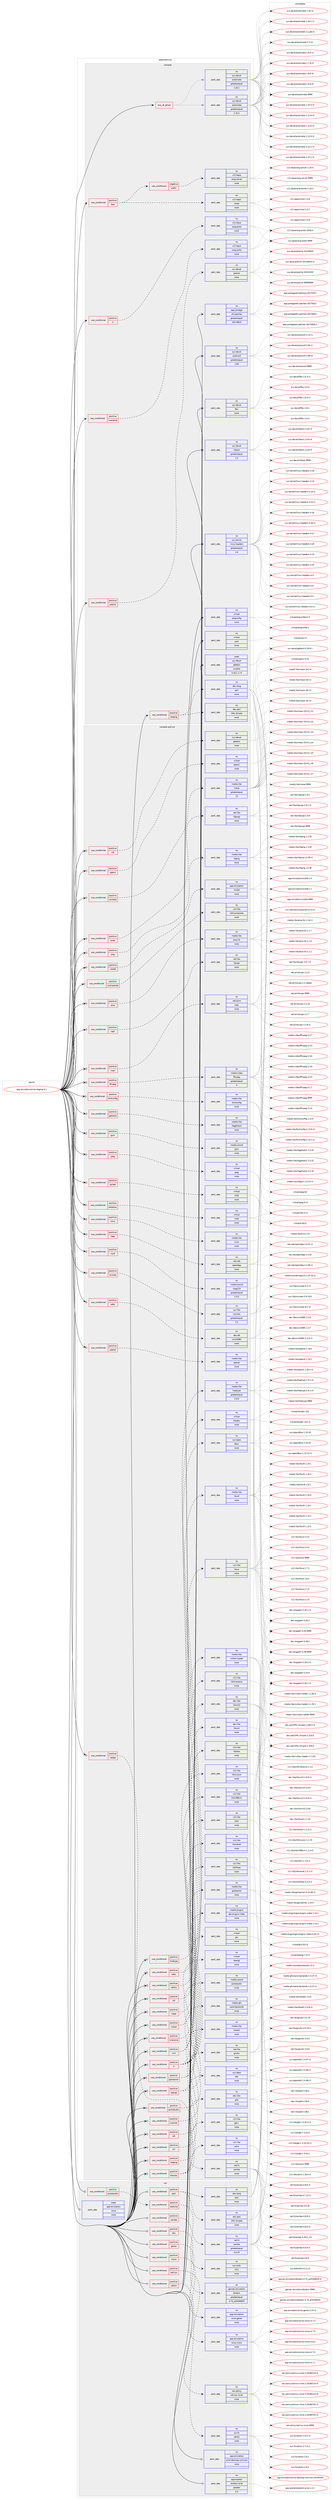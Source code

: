 digraph prolog {

# *************
# Graph options
# *************

newrank=true;
concentrate=true;
compound=true;
graph [rankdir=LR,fontname=Helvetica,fontsize=10,ranksep=1.5];#, ranksep=2.5, nodesep=0.2];
edge  [arrowhead=vee];
node  [fontname=Helvetica,fontsize=10];

# **********
# The ebuild
# **********

subgraph cluster_leftcol {
color=gray;
rank=same;
label=<<i>ebuild</i>>;
id [label="app-emulation/wine-staging-4.1", color=red, width=4, href="../app-emulation/wine-staging-4.1.svg"];
}

# ****************
# The dependencies
# ****************

subgraph cluster_midcol {
color=gray;
label=<<i>dependencies</i>>;
subgraph cluster_compile {
fillcolor="#eeeeee";
style=filled;
label=<<i>compile</i>>;
subgraph any19526 {
dependency1292030 [label=<<TABLE BORDER="0" CELLBORDER="1" CELLSPACING="0" CELLPADDING="4"><TR><TD CELLPADDING="10">any_of_group</TD></TR></TABLE>>, shape=none, color=red];subgraph pack920226 {
dependency1292031 [label=<<TABLE BORDER="0" CELLBORDER="1" CELLSPACING="0" CELLPADDING="4" WIDTH="220"><TR><TD ROWSPAN="6" CELLPADDING="30">pack_dep</TD></TR><TR><TD WIDTH="110">no</TD></TR><TR><TD>sys-devel</TD></TR><TR><TD>automake</TD></TR><TR><TD>greaterequal</TD></TR><TR><TD>1.16.1</TD></TR></TABLE>>, shape=none, color=blue];
}
dependency1292030:e -> dependency1292031:w [weight=20,style="dotted",arrowhead="oinv"];
subgraph pack920227 {
dependency1292032 [label=<<TABLE BORDER="0" CELLBORDER="1" CELLSPACING="0" CELLPADDING="4" WIDTH="220"><TR><TD ROWSPAN="6" CELLPADDING="30">pack_dep</TD></TR><TR><TD WIDTH="110">no</TD></TR><TR><TD>sys-devel</TD></TR><TR><TD>automake</TD></TR><TR><TD>greaterequal</TD></TR><TR><TD>1.15.1</TD></TR></TABLE>>, shape=none, color=blue];
}
dependency1292030:e -> dependency1292032:w [weight=20,style="dotted",arrowhead="oinv"];
}
id:e -> dependency1292030:w [weight=20,style="solid",arrowhead="vee"];
subgraph cond351740 {
dependency1292033 [label=<<TABLE BORDER="0" CELLBORDER="1" CELLSPACING="0" CELLPADDING="4"><TR><TD ROWSPAN="3" CELLPADDING="10">use_conditional</TD></TR><TR><TD>positive</TD></TR><TR><TD>X</TD></TR></TABLE>>, shape=none, color=red];
subgraph pack920228 {
dependency1292034 [label=<<TABLE BORDER="0" CELLBORDER="1" CELLSPACING="0" CELLPADDING="4" WIDTH="220"><TR><TD ROWSPAN="6" CELLPADDING="30">pack_dep</TD></TR><TR><TD WIDTH="110">no</TD></TR><TR><TD>x11-base</TD></TR><TR><TD>xorg-proto</TD></TR><TR><TD>none</TD></TR><TR><TD></TD></TR></TABLE>>, shape=none, color=blue];
}
dependency1292033:e -> dependency1292034:w [weight=20,style="dashed",arrowhead="vee"];
}
id:e -> dependency1292033:w [weight=20,style="solid",arrowhead="vee"];
subgraph cond351741 {
dependency1292035 [label=<<TABLE BORDER="0" CELLBORDER="1" CELLSPACING="0" CELLPADDING="4"><TR><TD ROWSPAN="3" CELLPADDING="10">use_conditional</TD></TR><TR><TD>positive</TD></TR><TR><TD>prelink</TD></TR></TABLE>>, shape=none, color=red];
subgraph pack920229 {
dependency1292036 [label=<<TABLE BORDER="0" CELLBORDER="1" CELLSPACING="0" CELLPADDING="4" WIDTH="220"><TR><TD ROWSPAN="6" CELLPADDING="30">pack_dep</TD></TR><TR><TD WIDTH="110">no</TD></TR><TR><TD>sys-devel</TD></TR><TR><TD>prelink</TD></TR><TR><TD>none</TD></TR><TR><TD></TD></TR></TABLE>>, shape=none, color=blue];
}
dependency1292035:e -> dependency1292036:w [weight=20,style="dashed",arrowhead="vee"];
}
id:e -> dependency1292035:w [weight=20,style="solid",arrowhead="vee"];
subgraph cond351742 {
dependency1292037 [label=<<TABLE BORDER="0" CELLBORDER="1" CELLSPACING="0" CELLPADDING="4"><TR><TD ROWSPAN="3" CELLPADDING="10">use_conditional</TD></TR><TR><TD>positive</TD></TR><TR><TD>staging</TD></TR></TABLE>>, shape=none, color=red];
subgraph pack920230 {
dependency1292038 [label=<<TABLE BORDER="0" CELLBORDER="1" CELLSPACING="0" CELLPADDING="4" WIDTH="220"><TR><TD ROWSPAN="6" CELLPADDING="30">pack_dep</TD></TR><TR><TD WIDTH="110">no</TD></TR><TR><TD>dev-lang</TD></TR><TR><TD>perl</TD></TR><TR><TD>none</TD></TR><TR><TD></TD></TR></TABLE>>, shape=none, color=blue];
}
dependency1292037:e -> dependency1292038:w [weight=20,style="dashed",arrowhead="vee"];
subgraph pack920231 {
dependency1292039 [label=<<TABLE BORDER="0" CELLBORDER="1" CELLSPACING="0" CELLPADDING="4" WIDTH="220"><TR><TD ROWSPAN="6" CELLPADDING="30">pack_dep</TD></TR><TR><TD WIDTH="110">no</TD></TR><TR><TD>dev-perl</TD></TR><TR><TD>XML-Simple</TD></TR><TR><TD>none</TD></TR><TR><TD></TD></TR></TABLE>>, shape=none, color=blue];
}
dependency1292037:e -> dependency1292039:w [weight=20,style="dashed",arrowhead="vee"];
}
id:e -> dependency1292037:w [weight=20,style="solid",arrowhead="vee"];
subgraph cond351743 {
dependency1292040 [label=<<TABLE BORDER="0" CELLBORDER="1" CELLSPACING="0" CELLPADDING="4"><TR><TD ROWSPAN="3" CELLPADDING="10">use_conditional</TD></TR><TR><TD>positive</TD></TR><TR><TD>test</TD></TR></TABLE>>, shape=none, color=red];
subgraph cond351744 {
dependency1292041 [label=<<TABLE BORDER="0" CELLBORDER="1" CELLSPACING="0" CELLPADDING="4"><TR><TD ROWSPAN="3" CELLPADDING="10">use_conditional</TD></TR><TR><TD>negative</TD></TR><TR><TD>prefix</TD></TR></TABLE>>, shape=none, color=red];
subgraph pack920232 {
dependency1292042 [label=<<TABLE BORDER="0" CELLBORDER="1" CELLSPACING="0" CELLPADDING="4" WIDTH="220"><TR><TD ROWSPAN="6" CELLPADDING="30">pack_dep</TD></TR><TR><TD WIDTH="110">no</TD></TR><TR><TD>x11-base</TD></TR><TR><TD>xorg-server</TD></TR><TR><TD>none</TD></TR><TR><TD></TD></TR></TABLE>>, shape=none, color=blue];
}
dependency1292041:e -> dependency1292042:w [weight=20,style="dashed",arrowhead="vee"];
}
dependency1292040:e -> dependency1292041:w [weight=20,style="dashed",arrowhead="vee"];
subgraph pack920233 {
dependency1292043 [label=<<TABLE BORDER="0" CELLBORDER="1" CELLSPACING="0" CELLPADDING="4" WIDTH="220"><TR><TD ROWSPAN="6" CELLPADDING="30">pack_dep</TD></TR><TR><TD WIDTH="110">no</TD></TR><TR><TD>x11-apps</TD></TR><TR><TD>xhost</TD></TR><TR><TD>none</TD></TR><TR><TD></TD></TR></TABLE>>, shape=none, color=blue];
}
dependency1292040:e -> dependency1292043:w [weight=20,style="dashed",arrowhead="vee"];
}
id:e -> dependency1292040:w [weight=20,style="solid",arrowhead="vee"];
subgraph cond351745 {
dependency1292044 [label=<<TABLE BORDER="0" CELLBORDER="1" CELLSPACING="0" CELLPADDING="4"><TR><TD ROWSPAN="3" CELLPADDING="10">use_conditional</TD></TR><TR><TD>positive</TD></TR><TR><TD>xinerama</TD></TR></TABLE>>, shape=none, color=red];
subgraph pack920234 {
dependency1292045 [label=<<TABLE BORDER="0" CELLBORDER="1" CELLSPACING="0" CELLPADDING="4" WIDTH="220"><TR><TD ROWSPAN="6" CELLPADDING="30">pack_dep</TD></TR><TR><TD WIDTH="110">no</TD></TR><TR><TD>x11-base</TD></TR><TR><TD>xorg-proto</TD></TR><TR><TD>none</TD></TR><TR><TD></TD></TR></TABLE>>, shape=none, color=blue];
}
dependency1292044:e -> dependency1292045:w [weight=20,style="dashed",arrowhead="vee"];
}
id:e -> dependency1292044:w [weight=20,style="solid",arrowhead="vee"];
subgraph pack920235 {
dependency1292046 [label=<<TABLE BORDER="0" CELLBORDER="1" CELLSPACING="0" CELLPADDING="4" WIDTH="220"><TR><TD ROWSPAN="6" CELLPADDING="30">pack_dep</TD></TR><TR><TD WIDTH="110">no</TD></TR><TR><TD>app-portage</TD></TR><TR><TD>elt-patches</TD></TR><TR><TD>greaterequal</TD></TR><TR><TD>20170815</TD></TR></TABLE>>, shape=none, color=blue];
}
id:e -> dependency1292046:w [weight=20,style="solid",arrowhead="vee"];
subgraph pack920236 {
dependency1292047 [label=<<TABLE BORDER="0" CELLBORDER="1" CELLSPACING="0" CELLPADDING="4" WIDTH="220"><TR><TD ROWSPAN="6" CELLPADDING="30">pack_dep</TD></TR><TR><TD WIDTH="110">no</TD></TR><TR><TD>sys-devel</TD></TR><TR><TD>autoconf</TD></TR><TR><TD>greaterequal</TD></TR><TR><TD>2.69</TD></TR></TABLE>>, shape=none, color=blue];
}
id:e -> dependency1292047:w [weight=20,style="solid",arrowhead="vee"];
subgraph pack920237 {
dependency1292048 [label=<<TABLE BORDER="0" CELLBORDER="1" CELLSPACING="0" CELLPADDING="4" WIDTH="220"><TR><TD ROWSPAN="6" CELLPADDING="30">pack_dep</TD></TR><TR><TD WIDTH="110">no</TD></TR><TR><TD>sys-devel</TD></TR><TR><TD>flex</TD></TR><TR><TD>none</TD></TR><TR><TD></TD></TR></TABLE>>, shape=none, color=blue];
}
id:e -> dependency1292048:w [weight=20,style="solid",arrowhead="vee"];
subgraph pack920238 {
dependency1292049 [label=<<TABLE BORDER="0" CELLBORDER="1" CELLSPACING="0" CELLPADDING="4" WIDTH="220"><TR><TD ROWSPAN="6" CELLPADDING="30">pack_dep</TD></TR><TR><TD WIDTH="110">no</TD></TR><TR><TD>sys-devel</TD></TR><TR><TD>libtool</TD></TR><TR><TD>greaterequal</TD></TR><TR><TD>2.4</TD></TR></TABLE>>, shape=none, color=blue];
}
id:e -> dependency1292049:w [weight=20,style="solid",arrowhead="vee"];
subgraph pack920239 {
dependency1292050 [label=<<TABLE BORDER="0" CELLBORDER="1" CELLSPACING="0" CELLPADDING="4" WIDTH="220"><TR><TD ROWSPAN="6" CELLPADDING="30">pack_dep</TD></TR><TR><TD WIDTH="110">no</TD></TR><TR><TD>sys-kernel</TD></TR><TR><TD>linux-headers</TD></TR><TR><TD>greaterequal</TD></TR><TR><TD>2.6</TD></TR></TABLE>>, shape=none, color=blue];
}
id:e -> dependency1292050:w [weight=20,style="solid",arrowhead="vee"];
subgraph pack920240 {
dependency1292051 [label=<<TABLE BORDER="0" CELLBORDER="1" CELLSPACING="0" CELLPADDING="4" WIDTH="220"><TR><TD ROWSPAN="6" CELLPADDING="30">pack_dep</TD></TR><TR><TD WIDTH="110">no</TD></TR><TR><TD>virtual</TD></TR><TR><TD>pkgconfig</TD></TR><TR><TD>none</TD></TR><TR><TD></TD></TR></TABLE>>, shape=none, color=blue];
}
id:e -> dependency1292051:w [weight=20,style="solid",arrowhead="vee"];
subgraph pack920241 {
dependency1292052 [label=<<TABLE BORDER="0" CELLBORDER="1" CELLSPACING="0" CELLPADDING="4" WIDTH="220"><TR><TD ROWSPAN="6" CELLPADDING="30">pack_dep</TD></TR><TR><TD WIDTH="110">no</TD></TR><TR><TD>virtual</TD></TR><TR><TD>yacc</TD></TR><TR><TD>none</TD></TR><TR><TD></TD></TR></TABLE>>, shape=none, color=blue];
}
id:e -> dependency1292052:w [weight=20,style="solid",arrowhead="vee"];
subgraph pack920242 {
dependency1292053 [label=<<TABLE BORDER="0" CELLBORDER="1" CELLSPACING="0" CELLPADDING="4" WIDTH="220"><TR><TD ROWSPAN="6" CELLPADDING="30">pack_dep</TD></TR><TR><TD WIDTH="110">weak</TD></TR><TR><TD>sys-devel</TD></TR><TR><TD>gettext</TD></TR><TR><TD>smaller</TD></TR><TR><TD>0.18.1.1-r3</TD></TR></TABLE>>, shape=none, color=blue];
}
id:e -> dependency1292053:w [weight=20,style="solid",arrowhead="vee"];
}
subgraph cluster_compileandrun {
fillcolor="#eeeeee";
style=filled;
label=<<i>compile and run</i>>;
subgraph cond351746 {
dependency1292054 [label=<<TABLE BORDER="0" CELLBORDER="1" CELLSPACING="0" CELLPADDING="4"><TR><TD ROWSPAN="3" CELLPADDING="10">use_conditional</TD></TR><TR><TD>positive</TD></TR><TR><TD>X</TD></TR></TABLE>>, shape=none, color=red];
subgraph pack920243 {
dependency1292055 [label=<<TABLE BORDER="0" CELLBORDER="1" CELLSPACING="0" CELLPADDING="4" WIDTH="220"><TR><TD ROWSPAN="6" CELLPADDING="30">pack_dep</TD></TR><TR><TD WIDTH="110">no</TD></TR><TR><TD>x11-libs</TD></TR><TR><TD>libXcursor</TD></TR><TR><TD>none</TD></TR><TR><TD></TD></TR></TABLE>>, shape=none, color=blue];
}
dependency1292054:e -> dependency1292055:w [weight=20,style="dashed",arrowhead="vee"];
subgraph pack920244 {
dependency1292056 [label=<<TABLE BORDER="0" CELLBORDER="1" CELLSPACING="0" CELLPADDING="4" WIDTH="220"><TR><TD ROWSPAN="6" CELLPADDING="30">pack_dep</TD></TR><TR><TD WIDTH="110">no</TD></TR><TR><TD>x11-libs</TD></TR><TR><TD>libXext</TD></TR><TR><TD>none</TD></TR><TR><TD></TD></TR></TABLE>>, shape=none, color=blue];
}
dependency1292054:e -> dependency1292056:w [weight=20,style="dashed",arrowhead="vee"];
subgraph pack920245 {
dependency1292057 [label=<<TABLE BORDER="0" CELLBORDER="1" CELLSPACING="0" CELLPADDING="4" WIDTH="220"><TR><TD ROWSPAN="6" CELLPADDING="30">pack_dep</TD></TR><TR><TD WIDTH="110">no</TD></TR><TR><TD>x11-libs</TD></TR><TR><TD>libXfixes</TD></TR><TR><TD>none</TD></TR><TR><TD></TD></TR></TABLE>>, shape=none, color=blue];
}
dependency1292054:e -> dependency1292057:w [weight=20,style="dashed",arrowhead="vee"];
subgraph pack920246 {
dependency1292058 [label=<<TABLE BORDER="0" CELLBORDER="1" CELLSPACING="0" CELLPADDING="4" WIDTH="220"><TR><TD ROWSPAN="6" CELLPADDING="30">pack_dep</TD></TR><TR><TD WIDTH="110">no</TD></TR><TR><TD>x11-libs</TD></TR><TR><TD>libXrandr</TD></TR><TR><TD>none</TD></TR><TR><TD></TD></TR></TABLE>>, shape=none, color=blue];
}
dependency1292054:e -> dependency1292058:w [weight=20,style="dashed",arrowhead="vee"];
subgraph pack920247 {
dependency1292059 [label=<<TABLE BORDER="0" CELLBORDER="1" CELLSPACING="0" CELLPADDING="4" WIDTH="220"><TR><TD ROWSPAN="6" CELLPADDING="30">pack_dep</TD></TR><TR><TD WIDTH="110">no</TD></TR><TR><TD>x11-libs</TD></TR><TR><TD>libXi</TD></TR><TR><TD>none</TD></TR><TR><TD></TD></TR></TABLE>>, shape=none, color=blue];
}
dependency1292054:e -> dependency1292059:w [weight=20,style="dashed",arrowhead="vee"];
subgraph pack920248 {
dependency1292060 [label=<<TABLE BORDER="0" CELLBORDER="1" CELLSPACING="0" CELLPADDING="4" WIDTH="220"><TR><TD ROWSPAN="6" CELLPADDING="30">pack_dep</TD></TR><TR><TD WIDTH="110">no</TD></TR><TR><TD>x11-libs</TD></TR><TR><TD>libXxf86vm</TD></TR><TR><TD>none</TD></TR><TR><TD></TD></TR></TABLE>>, shape=none, color=blue];
}
dependency1292054:e -> dependency1292060:w [weight=20,style="dashed",arrowhead="vee"];
}
id:e -> dependency1292054:w [weight=20,style="solid",arrowhead="odotvee"];
subgraph cond351747 {
dependency1292061 [label=<<TABLE BORDER="0" CELLBORDER="1" CELLSPACING="0" CELLPADDING="4"><TR><TD ROWSPAN="3" CELLPADDING="10">use_conditional</TD></TR><TR><TD>positive</TD></TR><TR><TD>alsa</TD></TR></TABLE>>, shape=none, color=red];
subgraph pack920249 {
dependency1292062 [label=<<TABLE BORDER="0" CELLBORDER="1" CELLSPACING="0" CELLPADDING="4" WIDTH="220"><TR><TD ROWSPAN="6" CELLPADDING="30">pack_dep</TD></TR><TR><TD WIDTH="110">no</TD></TR><TR><TD>media-libs</TD></TR><TR><TD>alsa-lib</TD></TR><TR><TD>none</TD></TR><TR><TD></TD></TR></TABLE>>, shape=none, color=blue];
}
dependency1292061:e -> dependency1292062:w [weight=20,style="dashed",arrowhead="vee"];
}
id:e -> dependency1292061:w [weight=20,style="solid",arrowhead="odotvee"];
subgraph cond351748 {
dependency1292063 [label=<<TABLE BORDER="0" CELLBORDER="1" CELLSPACING="0" CELLPADDING="4"><TR><TD ROWSPAN="3" CELLPADDING="10">use_conditional</TD></TR><TR><TD>positive</TD></TR><TR><TD>capi</TD></TR></TABLE>>, shape=none, color=red];
subgraph pack920250 {
dependency1292064 [label=<<TABLE BORDER="0" CELLBORDER="1" CELLSPACING="0" CELLPADDING="4" WIDTH="220"><TR><TD ROWSPAN="6" CELLPADDING="30">pack_dep</TD></TR><TR><TD WIDTH="110">no</TD></TR><TR><TD>net-libs</TD></TR><TR><TD>libcapi</TD></TR><TR><TD>none</TD></TR><TR><TD></TD></TR></TABLE>>, shape=none, color=blue];
}
dependency1292063:e -> dependency1292064:w [weight=20,style="dashed",arrowhead="vee"];
}
id:e -> dependency1292063:w [weight=20,style="solid",arrowhead="odotvee"];
subgraph cond351749 {
dependency1292065 [label=<<TABLE BORDER="0" CELLBORDER="1" CELLSPACING="0" CELLPADDING="4"><TR><TD ROWSPAN="3" CELLPADDING="10">use_conditional</TD></TR><TR><TD>positive</TD></TR><TR><TD>cups</TD></TR></TABLE>>, shape=none, color=red];
subgraph pack920251 {
dependency1292066 [label=<<TABLE BORDER="0" CELLBORDER="1" CELLSPACING="0" CELLPADDING="4" WIDTH="220"><TR><TD ROWSPAN="6" CELLPADDING="30">pack_dep</TD></TR><TR><TD WIDTH="110">no</TD></TR><TR><TD>net-print</TD></TR><TR><TD>cups</TD></TR><TR><TD>none</TD></TR><TR><TD></TD></TR></TABLE>>, shape=none, color=blue];
}
dependency1292065:e -> dependency1292066:w [weight=20,style="dashed",arrowhead="vee"];
}
id:e -> dependency1292065:w [weight=20,style="solid",arrowhead="odotvee"];
subgraph cond351750 {
dependency1292067 [label=<<TABLE BORDER="0" CELLBORDER="1" CELLSPACING="0" CELLPADDING="4"><TR><TD ROWSPAN="3" CELLPADDING="10">use_conditional</TD></TR><TR><TD>positive</TD></TR><TR><TD>ffmpeg</TD></TR></TABLE>>, shape=none, color=red];
subgraph pack920252 {
dependency1292068 [label=<<TABLE BORDER="0" CELLBORDER="1" CELLSPACING="0" CELLPADDING="4" WIDTH="220"><TR><TD ROWSPAN="6" CELLPADDING="30">pack_dep</TD></TR><TR><TD WIDTH="110">no</TD></TR><TR><TD>media-video</TD></TR><TR><TD>ffmpeg</TD></TR><TR><TD>greaterequal</TD></TR><TR><TD>4</TD></TR></TABLE>>, shape=none, color=blue];
}
dependency1292067:e -> dependency1292068:w [weight=20,style="dashed",arrowhead="vee"];
}
id:e -> dependency1292067:w [weight=20,style="solid",arrowhead="odotvee"];
subgraph cond351751 {
dependency1292069 [label=<<TABLE BORDER="0" CELLBORDER="1" CELLSPACING="0" CELLPADDING="4"><TR><TD ROWSPAN="3" CELLPADDING="10">use_conditional</TD></TR><TR><TD>positive</TD></TR><TR><TD>fontconfig</TD></TR></TABLE>>, shape=none, color=red];
subgraph pack920253 {
dependency1292070 [label=<<TABLE BORDER="0" CELLBORDER="1" CELLSPACING="0" CELLPADDING="4" WIDTH="220"><TR><TD ROWSPAN="6" CELLPADDING="30">pack_dep</TD></TR><TR><TD WIDTH="110">no</TD></TR><TR><TD>media-libs</TD></TR><TR><TD>fontconfig</TD></TR><TR><TD>none</TD></TR><TR><TD></TD></TR></TABLE>>, shape=none, color=blue];
}
dependency1292069:e -> dependency1292070:w [weight=20,style="dashed",arrowhead="vee"];
}
id:e -> dependency1292069:w [weight=20,style="solid",arrowhead="odotvee"];
subgraph cond351752 {
dependency1292071 [label=<<TABLE BORDER="0" CELLBORDER="1" CELLSPACING="0" CELLPADDING="4"><TR><TD ROWSPAN="3" CELLPADDING="10">use_conditional</TD></TR><TR><TD>positive</TD></TR><TR><TD>gphoto2</TD></TR></TABLE>>, shape=none, color=red];
subgraph pack920254 {
dependency1292072 [label=<<TABLE BORDER="0" CELLBORDER="1" CELLSPACING="0" CELLPADDING="4" WIDTH="220"><TR><TD ROWSPAN="6" CELLPADDING="30">pack_dep</TD></TR><TR><TD WIDTH="110">no</TD></TR><TR><TD>media-libs</TD></TR><TR><TD>libgphoto2</TD></TR><TR><TD>none</TD></TR><TR><TD></TD></TR></TABLE>>, shape=none, color=blue];
}
dependency1292071:e -> dependency1292072:w [weight=20,style="dashed",arrowhead="vee"];
}
id:e -> dependency1292071:w [weight=20,style="solid",arrowhead="odotvee"];
subgraph cond351753 {
dependency1292073 [label=<<TABLE BORDER="0" CELLBORDER="1" CELLSPACING="0" CELLPADDING="4"><TR><TD ROWSPAN="3" CELLPADDING="10">use_conditional</TD></TR><TR><TD>positive</TD></TR><TR><TD>gsm</TD></TR></TABLE>>, shape=none, color=red];
subgraph pack920255 {
dependency1292074 [label=<<TABLE BORDER="0" CELLBORDER="1" CELLSPACING="0" CELLPADDING="4" WIDTH="220"><TR><TD ROWSPAN="6" CELLPADDING="30">pack_dep</TD></TR><TR><TD WIDTH="110">no</TD></TR><TR><TD>media-sound</TD></TR><TR><TD>gsm</TD></TR><TR><TD>none</TD></TR><TR><TD></TD></TR></TABLE>>, shape=none, color=blue];
}
dependency1292073:e -> dependency1292074:w [weight=20,style="dashed",arrowhead="vee"];
}
id:e -> dependency1292073:w [weight=20,style="solid",arrowhead="odotvee"];
subgraph cond351754 {
dependency1292075 [label=<<TABLE BORDER="0" CELLBORDER="1" CELLSPACING="0" CELLPADDING="4"><TR><TD ROWSPAN="3" CELLPADDING="10">use_conditional</TD></TR><TR><TD>positive</TD></TR><TR><TD>gssapi</TD></TR></TABLE>>, shape=none, color=red];
subgraph pack920256 {
dependency1292076 [label=<<TABLE BORDER="0" CELLBORDER="1" CELLSPACING="0" CELLPADDING="4" WIDTH="220"><TR><TD ROWSPAN="6" CELLPADDING="30">pack_dep</TD></TR><TR><TD WIDTH="110">no</TD></TR><TR><TD>virtual</TD></TR><TR><TD>krb5</TD></TR><TR><TD>none</TD></TR><TR><TD></TD></TR></TABLE>>, shape=none, color=blue];
}
dependency1292075:e -> dependency1292076:w [weight=20,style="dashed",arrowhead="vee"];
}
id:e -> dependency1292075:w [weight=20,style="solid",arrowhead="odotvee"];
subgraph cond351755 {
dependency1292077 [label=<<TABLE BORDER="0" CELLBORDER="1" CELLSPACING="0" CELLPADDING="4"><TR><TD ROWSPAN="3" CELLPADDING="10">use_conditional</TD></TR><TR><TD>positive</TD></TR><TR><TD>gstreamer</TD></TR></TABLE>>, shape=none, color=red];
subgraph pack920257 {
dependency1292078 [label=<<TABLE BORDER="0" CELLBORDER="1" CELLSPACING="0" CELLPADDING="4" WIDTH="220"><TR><TD ROWSPAN="6" CELLPADDING="30">pack_dep</TD></TR><TR><TD WIDTH="110">no</TD></TR><TR><TD>media-libs</TD></TR><TR><TD>gstreamer</TD></TR><TR><TD>none</TD></TR><TR><TD></TD></TR></TABLE>>, shape=none, color=blue];
}
dependency1292077:e -> dependency1292078:w [weight=20,style="dashed",arrowhead="vee"];
subgraph pack920258 {
dependency1292079 [label=<<TABLE BORDER="0" CELLBORDER="1" CELLSPACING="0" CELLPADDING="4" WIDTH="220"><TR><TD ROWSPAN="6" CELLPADDING="30">pack_dep</TD></TR><TR><TD WIDTH="110">no</TD></TR><TR><TD>media-plugins</TD></TR><TR><TD>gst-plugins-meta</TD></TR><TR><TD>none</TD></TR><TR><TD></TD></TR></TABLE>>, shape=none, color=blue];
}
dependency1292077:e -> dependency1292079:w [weight=20,style="dashed",arrowhead="vee"];
}
id:e -> dependency1292077:w [weight=20,style="solid",arrowhead="odotvee"];
subgraph cond351756 {
dependency1292080 [label=<<TABLE BORDER="0" CELLBORDER="1" CELLSPACING="0" CELLPADDING="4"><TR><TD ROWSPAN="3" CELLPADDING="10">use_conditional</TD></TR><TR><TD>positive</TD></TR><TR><TD>jpeg</TD></TR></TABLE>>, shape=none, color=red];
subgraph pack920259 {
dependency1292081 [label=<<TABLE BORDER="0" CELLBORDER="1" CELLSPACING="0" CELLPADDING="4" WIDTH="220"><TR><TD ROWSPAN="6" CELLPADDING="30">pack_dep</TD></TR><TR><TD WIDTH="110">no</TD></TR><TR><TD>virtual</TD></TR><TR><TD>jpeg</TD></TR><TR><TD>none</TD></TR><TR><TD></TD></TR></TABLE>>, shape=none, color=blue];
}
dependency1292080:e -> dependency1292081:w [weight=20,style="dashed",arrowhead="vee"];
}
id:e -> dependency1292080:w [weight=20,style="solid",arrowhead="odotvee"];
subgraph cond351757 {
dependency1292082 [label=<<TABLE BORDER="0" CELLBORDER="1" CELLSPACING="0" CELLPADDING="4"><TR><TD ROWSPAN="3" CELLPADDING="10">use_conditional</TD></TR><TR><TD>positive</TD></TR><TR><TD>kerberos</TD></TR></TABLE>>, shape=none, color=red];
subgraph pack920260 {
dependency1292083 [label=<<TABLE BORDER="0" CELLBORDER="1" CELLSPACING="0" CELLPADDING="4" WIDTH="220"><TR><TD ROWSPAN="6" CELLPADDING="30">pack_dep</TD></TR><TR><TD WIDTH="110">no</TD></TR><TR><TD>virtual</TD></TR><TR><TD>krb5</TD></TR><TR><TD>none</TD></TR><TR><TD></TD></TR></TABLE>>, shape=none, color=blue];
}
dependency1292082:e -> dependency1292083:w [weight=20,style="dashed",arrowhead="vee"];
}
id:e -> dependency1292082:w [weight=20,style="solid",arrowhead="odotvee"];
subgraph cond351758 {
dependency1292084 [label=<<TABLE BORDER="0" CELLBORDER="1" CELLSPACING="0" CELLPADDING="4"><TR><TD ROWSPAN="3" CELLPADDING="10">use_conditional</TD></TR><TR><TD>positive</TD></TR><TR><TD>lcms</TD></TR></TABLE>>, shape=none, color=red];
subgraph pack920261 {
dependency1292085 [label=<<TABLE BORDER="0" CELLBORDER="1" CELLSPACING="0" CELLPADDING="4" WIDTH="220"><TR><TD ROWSPAN="6" CELLPADDING="30">pack_dep</TD></TR><TR><TD WIDTH="110">no</TD></TR><TR><TD>media-libs</TD></TR><TR><TD>lcms</TD></TR><TR><TD>none</TD></TR><TR><TD></TD></TR></TABLE>>, shape=none, color=blue];
}
dependency1292084:e -> dependency1292085:w [weight=20,style="dashed",arrowhead="vee"];
}
id:e -> dependency1292084:w [weight=20,style="solid",arrowhead="odotvee"];
subgraph cond351759 {
dependency1292086 [label=<<TABLE BORDER="0" CELLBORDER="1" CELLSPACING="0" CELLPADDING="4"><TR><TD ROWSPAN="3" CELLPADDING="10">use_conditional</TD></TR><TR><TD>positive</TD></TR><TR><TD>ldap</TD></TR></TABLE>>, shape=none, color=red];
subgraph pack920262 {
dependency1292087 [label=<<TABLE BORDER="0" CELLBORDER="1" CELLSPACING="0" CELLPADDING="4" WIDTH="220"><TR><TD ROWSPAN="6" CELLPADDING="30">pack_dep</TD></TR><TR><TD WIDTH="110">no</TD></TR><TR><TD>net-nds</TD></TR><TR><TD>openldap</TD></TR><TR><TD>none</TD></TR><TR><TD></TD></TR></TABLE>>, shape=none, color=blue];
}
dependency1292086:e -> dependency1292087:w [weight=20,style="dashed",arrowhead="vee"];
}
id:e -> dependency1292086:w [weight=20,style="solid",arrowhead="odotvee"];
subgraph cond351760 {
dependency1292088 [label=<<TABLE BORDER="0" CELLBORDER="1" CELLSPACING="0" CELLPADDING="4"><TR><TD ROWSPAN="3" CELLPADDING="10">use_conditional</TD></TR><TR><TD>positive</TD></TR><TR><TD>mp3</TD></TR></TABLE>>, shape=none, color=red];
subgraph pack920263 {
dependency1292089 [label=<<TABLE BORDER="0" CELLBORDER="1" CELLSPACING="0" CELLPADDING="4" WIDTH="220"><TR><TD ROWSPAN="6" CELLPADDING="30">pack_dep</TD></TR><TR><TD WIDTH="110">no</TD></TR><TR><TD>media-sound</TD></TR><TR><TD>mpg123</TD></TR><TR><TD>greaterequal</TD></TR><TR><TD>1.5.0</TD></TR></TABLE>>, shape=none, color=blue];
}
dependency1292088:e -> dependency1292089:w [weight=20,style="dashed",arrowhead="vee"];
}
id:e -> dependency1292088:w [weight=20,style="solid",arrowhead="odotvee"];
subgraph cond351761 {
dependency1292090 [label=<<TABLE BORDER="0" CELLBORDER="1" CELLSPACING="0" CELLPADDING="4"><TR><TD ROWSPAN="3" CELLPADDING="10">use_conditional</TD></TR><TR><TD>positive</TD></TR><TR><TD>ncurses</TD></TR></TABLE>>, shape=none, color=red];
subgraph pack920264 {
dependency1292091 [label=<<TABLE BORDER="0" CELLBORDER="1" CELLSPACING="0" CELLPADDING="4" WIDTH="220"><TR><TD ROWSPAN="6" CELLPADDING="30">pack_dep</TD></TR><TR><TD WIDTH="110">no</TD></TR><TR><TD>sys-libs</TD></TR><TR><TD>ncurses</TD></TR><TR><TD>greaterequal</TD></TR><TR><TD>5.2</TD></TR></TABLE>>, shape=none, color=blue];
}
dependency1292090:e -> dependency1292091:w [weight=20,style="dashed",arrowhead="vee"];
}
id:e -> dependency1292090:w [weight=20,style="solid",arrowhead="odotvee"];
subgraph cond351762 {
dependency1292092 [label=<<TABLE BORDER="0" CELLBORDER="1" CELLSPACING="0" CELLPADDING="4"><TR><TD ROWSPAN="3" CELLPADDING="10">use_conditional</TD></TR><TR><TD>positive</TD></TR><TR><TD>netapi</TD></TR></TABLE>>, shape=none, color=red];
subgraph pack920265 {
dependency1292093 [label=<<TABLE BORDER="0" CELLBORDER="1" CELLSPACING="0" CELLPADDING="4" WIDTH="220"><TR><TD ROWSPAN="6" CELLPADDING="30">pack_dep</TD></TR><TR><TD WIDTH="110">no</TD></TR><TR><TD>net-fs</TD></TR><TR><TD>samba</TD></TR><TR><TD>none</TD></TR><TR><TD></TD></TR></TABLE>>, shape=none, color=blue];
}
dependency1292092:e -> dependency1292093:w [weight=20,style="dashed",arrowhead="vee"];
}
id:e -> dependency1292092:w [weight=20,style="solid",arrowhead="odotvee"];
subgraph cond351763 {
dependency1292094 [label=<<TABLE BORDER="0" CELLBORDER="1" CELLSPACING="0" CELLPADDING="4"><TR><TD ROWSPAN="3" CELLPADDING="10">use_conditional</TD></TR><TR><TD>positive</TD></TR><TR><TD>nls</TD></TR></TABLE>>, shape=none, color=red];
subgraph pack920266 {
dependency1292095 [label=<<TABLE BORDER="0" CELLBORDER="1" CELLSPACING="0" CELLPADDING="4" WIDTH="220"><TR><TD ROWSPAN="6" CELLPADDING="30">pack_dep</TD></TR><TR><TD WIDTH="110">no</TD></TR><TR><TD>sys-devel</TD></TR><TR><TD>gettext</TD></TR><TR><TD>none</TD></TR><TR><TD></TD></TR></TABLE>>, shape=none, color=blue];
}
dependency1292094:e -> dependency1292095:w [weight=20,style="dashed",arrowhead="vee"];
}
id:e -> dependency1292094:w [weight=20,style="solid",arrowhead="odotvee"];
subgraph cond351764 {
dependency1292096 [label=<<TABLE BORDER="0" CELLBORDER="1" CELLSPACING="0" CELLPADDING="4"><TR><TD ROWSPAN="3" CELLPADDING="10">use_conditional</TD></TR><TR><TD>positive</TD></TR><TR><TD>odbc</TD></TR></TABLE>>, shape=none, color=red];
subgraph pack920267 {
dependency1292097 [label=<<TABLE BORDER="0" CELLBORDER="1" CELLSPACING="0" CELLPADDING="4" WIDTH="220"><TR><TD ROWSPAN="6" CELLPADDING="30">pack_dep</TD></TR><TR><TD WIDTH="110">no</TD></TR><TR><TD>dev-db</TD></TR><TR><TD>unixODBC</TD></TR><TR><TD>none</TD></TR><TR><TD></TD></TR></TABLE>>, shape=none, color=blue];
}
dependency1292096:e -> dependency1292097:w [weight=20,style="dashed",arrowhead="vee"];
}
id:e -> dependency1292096:w [weight=20,style="solid",arrowhead="odotvee"];
subgraph cond351765 {
dependency1292098 [label=<<TABLE BORDER="0" CELLBORDER="1" CELLSPACING="0" CELLPADDING="4"><TR><TD ROWSPAN="3" CELLPADDING="10">use_conditional</TD></TR><TR><TD>positive</TD></TR><TR><TD>openal</TD></TR></TABLE>>, shape=none, color=red];
subgraph pack920268 {
dependency1292099 [label=<<TABLE BORDER="0" CELLBORDER="1" CELLSPACING="0" CELLPADDING="4" WIDTH="220"><TR><TD ROWSPAN="6" CELLPADDING="30">pack_dep</TD></TR><TR><TD WIDTH="110">no</TD></TR><TR><TD>media-libs</TD></TR><TR><TD>openal</TD></TR><TR><TD>none</TD></TR><TR><TD></TD></TR></TABLE>>, shape=none, color=blue];
}
dependency1292098:e -> dependency1292099:w [weight=20,style="dashed",arrowhead="vee"];
}
id:e -> dependency1292098:w [weight=20,style="solid",arrowhead="odotvee"];
subgraph cond351766 {
dependency1292100 [label=<<TABLE BORDER="0" CELLBORDER="1" CELLSPACING="0" CELLPADDING="4"><TR><TD ROWSPAN="3" CELLPADDING="10">use_conditional</TD></TR><TR><TD>positive</TD></TR><TR><TD>opencl</TD></TR></TABLE>>, shape=none, color=red];
subgraph pack920269 {
dependency1292101 [label=<<TABLE BORDER="0" CELLBORDER="1" CELLSPACING="0" CELLPADDING="4" WIDTH="220"><TR><TD ROWSPAN="6" CELLPADDING="30">pack_dep</TD></TR><TR><TD WIDTH="110">no</TD></TR><TR><TD>virtual</TD></TR><TR><TD>opencl</TD></TR><TR><TD>none</TD></TR><TR><TD></TD></TR></TABLE>>, shape=none, color=blue];
}
dependency1292100:e -> dependency1292101:w [weight=20,style="dashed",arrowhead="vee"];
}
id:e -> dependency1292100:w [weight=20,style="solid",arrowhead="odotvee"];
subgraph cond351767 {
dependency1292102 [label=<<TABLE BORDER="0" CELLBORDER="1" CELLSPACING="0" CELLPADDING="4"><TR><TD ROWSPAN="3" CELLPADDING="10">use_conditional</TD></TR><TR><TD>positive</TD></TR><TR><TD>opengl</TD></TR></TABLE>>, shape=none, color=red];
subgraph pack920270 {
dependency1292103 [label=<<TABLE BORDER="0" CELLBORDER="1" CELLSPACING="0" CELLPADDING="4" WIDTH="220"><TR><TD ROWSPAN="6" CELLPADDING="30">pack_dep</TD></TR><TR><TD WIDTH="110">no</TD></TR><TR><TD>virtual</TD></TR><TR><TD>glu</TD></TR><TR><TD>none</TD></TR><TR><TD></TD></TR></TABLE>>, shape=none, color=blue];
}
dependency1292102:e -> dependency1292103:w [weight=20,style="dashed",arrowhead="vee"];
subgraph pack920271 {
dependency1292104 [label=<<TABLE BORDER="0" CELLBORDER="1" CELLSPACING="0" CELLPADDING="4" WIDTH="220"><TR><TD ROWSPAN="6" CELLPADDING="30">pack_dep</TD></TR><TR><TD WIDTH="110">no</TD></TR><TR><TD>virtual</TD></TR><TR><TD>opengl</TD></TR><TR><TD>none</TD></TR><TR><TD></TD></TR></TABLE>>, shape=none, color=blue];
}
dependency1292102:e -> dependency1292104:w [weight=20,style="dashed",arrowhead="vee"];
}
id:e -> dependency1292102:w [weight=20,style="solid",arrowhead="odotvee"];
subgraph cond351768 {
dependency1292105 [label=<<TABLE BORDER="0" CELLBORDER="1" CELLSPACING="0" CELLPADDING="4"><TR><TD ROWSPAN="3" CELLPADDING="10">use_conditional</TD></TR><TR><TD>positive</TD></TR><TR><TD>osmesa</TD></TR></TABLE>>, shape=none, color=red];
subgraph pack920272 {
dependency1292106 [label=<<TABLE BORDER="0" CELLBORDER="1" CELLSPACING="0" CELLPADDING="4" WIDTH="220"><TR><TD ROWSPAN="6" CELLPADDING="30">pack_dep</TD></TR><TR><TD WIDTH="110">no</TD></TR><TR><TD>media-libs</TD></TR><TR><TD>mesa</TD></TR><TR><TD>greaterequal</TD></TR><TR><TD>13</TD></TR></TABLE>>, shape=none, color=blue];
}
dependency1292105:e -> dependency1292106:w [weight=20,style="dashed",arrowhead="vee"];
}
id:e -> dependency1292105:w [weight=20,style="solid",arrowhead="odotvee"];
subgraph cond351769 {
dependency1292107 [label=<<TABLE BORDER="0" CELLBORDER="1" CELLSPACING="0" CELLPADDING="4"><TR><TD ROWSPAN="3" CELLPADDING="10">use_conditional</TD></TR><TR><TD>positive</TD></TR><TR><TD>pcap</TD></TR></TABLE>>, shape=none, color=red];
subgraph pack920273 {
dependency1292108 [label=<<TABLE BORDER="0" CELLBORDER="1" CELLSPACING="0" CELLPADDING="4" WIDTH="220"><TR><TD ROWSPAN="6" CELLPADDING="30">pack_dep</TD></TR><TR><TD WIDTH="110">no</TD></TR><TR><TD>net-libs</TD></TR><TR><TD>libpcap</TD></TR><TR><TD>none</TD></TR><TR><TD></TD></TR></TABLE>>, shape=none, color=blue];
}
dependency1292107:e -> dependency1292108:w [weight=20,style="dashed",arrowhead="vee"];
}
id:e -> dependency1292107:w [weight=20,style="solid",arrowhead="odotvee"];
subgraph cond351770 {
dependency1292109 [label=<<TABLE BORDER="0" CELLBORDER="1" CELLSPACING="0" CELLPADDING="4"><TR><TD ROWSPAN="3" CELLPADDING="10">use_conditional</TD></TR><TR><TD>positive</TD></TR><TR><TD>png</TD></TR></TABLE>>, shape=none, color=red];
subgraph pack920274 {
dependency1292110 [label=<<TABLE BORDER="0" CELLBORDER="1" CELLSPACING="0" CELLPADDING="4" WIDTH="220"><TR><TD ROWSPAN="6" CELLPADDING="30">pack_dep</TD></TR><TR><TD WIDTH="110">no</TD></TR><TR><TD>media-libs</TD></TR><TR><TD>libpng</TD></TR><TR><TD>none</TD></TR><TR><TD></TD></TR></TABLE>>, shape=none, color=blue];
}
dependency1292109:e -> dependency1292110:w [weight=20,style="dashed",arrowhead="vee"];
}
id:e -> dependency1292109:w [weight=20,style="solid",arrowhead="odotvee"];
subgraph cond351771 {
dependency1292111 [label=<<TABLE BORDER="0" CELLBORDER="1" CELLSPACING="0" CELLPADDING="4"><TR><TD ROWSPAN="3" CELLPADDING="10">use_conditional</TD></TR><TR><TD>positive</TD></TR><TR><TD>pulseaudio</TD></TR></TABLE>>, shape=none, color=red];
subgraph pack920275 {
dependency1292112 [label=<<TABLE BORDER="0" CELLBORDER="1" CELLSPACING="0" CELLPADDING="4" WIDTH="220"><TR><TD ROWSPAN="6" CELLPADDING="30">pack_dep</TD></TR><TR><TD WIDTH="110">no</TD></TR><TR><TD>media-sound</TD></TR><TR><TD>pulseaudio</TD></TR><TR><TD>none</TD></TR><TR><TD></TD></TR></TABLE>>, shape=none, color=blue];
}
dependency1292111:e -> dependency1292112:w [weight=20,style="dashed",arrowhead="vee"];
}
id:e -> dependency1292111:w [weight=20,style="solid",arrowhead="odotvee"];
subgraph cond351772 {
dependency1292113 [label=<<TABLE BORDER="0" CELLBORDER="1" CELLSPACING="0" CELLPADDING="4"><TR><TD ROWSPAN="3" CELLPADDING="10">use_conditional</TD></TR><TR><TD>positive</TD></TR><TR><TD>scanner</TD></TR></TABLE>>, shape=none, color=red];
subgraph pack920276 {
dependency1292114 [label=<<TABLE BORDER="0" CELLBORDER="1" CELLSPACING="0" CELLPADDING="4" WIDTH="220"><TR><TD ROWSPAN="6" CELLPADDING="30">pack_dep</TD></TR><TR><TD WIDTH="110">no</TD></TR><TR><TD>media-gfx</TD></TR><TR><TD>sane-backends</TD></TR><TR><TD>none</TD></TR><TR><TD></TD></TR></TABLE>>, shape=none, color=blue];
}
dependency1292113:e -> dependency1292114:w [weight=20,style="dashed",arrowhead="vee"];
}
id:e -> dependency1292113:w [weight=20,style="solid",arrowhead="odotvee"];
subgraph cond351773 {
dependency1292115 [label=<<TABLE BORDER="0" CELLBORDER="1" CELLSPACING="0" CELLPADDING="4"><TR><TD ROWSPAN="3" CELLPADDING="10">use_conditional</TD></TR><TR><TD>positive</TD></TR><TR><TD>sdl</TD></TR></TABLE>>, shape=none, color=red];
subgraph pack920277 {
dependency1292116 [label=<<TABLE BORDER="0" CELLBORDER="1" CELLSPACING="0" CELLPADDING="4" WIDTH="220"><TR><TD ROWSPAN="6" CELLPADDING="30">pack_dep</TD></TR><TR><TD WIDTH="110">no</TD></TR><TR><TD>media-libs</TD></TR><TR><TD>libsdl2</TD></TR><TR><TD>none</TD></TR><TR><TD></TD></TR></TABLE>>, shape=none, color=blue];
}
dependency1292115:e -> dependency1292116:w [weight=20,style="dashed",arrowhead="vee"];
}
id:e -> dependency1292115:w [weight=20,style="solid",arrowhead="odotvee"];
subgraph cond351774 {
dependency1292117 [label=<<TABLE BORDER="0" CELLBORDER="1" CELLSPACING="0" CELLPADDING="4"><TR><TD ROWSPAN="3" CELLPADDING="10">use_conditional</TD></TR><TR><TD>positive</TD></TR><TR><TD>ssl</TD></TR></TABLE>>, shape=none, color=red];
subgraph pack920278 {
dependency1292118 [label=<<TABLE BORDER="0" CELLBORDER="1" CELLSPACING="0" CELLPADDING="4" WIDTH="220"><TR><TD ROWSPAN="6" CELLPADDING="30">pack_dep</TD></TR><TR><TD WIDTH="110">no</TD></TR><TR><TD>net-libs</TD></TR><TR><TD>gnutls</TD></TR><TR><TD>none</TD></TR><TR><TD></TD></TR></TABLE>>, shape=none, color=blue];
}
dependency1292117:e -> dependency1292118:w [weight=20,style="dashed",arrowhead="vee"];
}
id:e -> dependency1292117:w [weight=20,style="solid",arrowhead="odotvee"];
subgraph cond351775 {
dependency1292119 [label=<<TABLE BORDER="0" CELLBORDER="1" CELLSPACING="0" CELLPADDING="4"><TR><TD ROWSPAN="3" CELLPADDING="10">use_conditional</TD></TR><TR><TD>positive</TD></TR><TR><TD>staging</TD></TR></TABLE>>, shape=none, color=red];
subgraph pack920279 {
dependency1292120 [label=<<TABLE BORDER="0" CELLBORDER="1" CELLSPACING="0" CELLPADDING="4" WIDTH="220"><TR><TD ROWSPAN="6" CELLPADDING="30">pack_dep</TD></TR><TR><TD WIDTH="110">no</TD></TR><TR><TD>sys-apps</TD></TR><TR><TD>attr</TD></TR><TR><TD>none</TD></TR><TR><TD></TD></TR></TABLE>>, shape=none, color=blue];
}
dependency1292119:e -> dependency1292120:w [weight=20,style="dashed",arrowhead="vee"];
}
id:e -> dependency1292119:w [weight=20,style="solid",arrowhead="odotvee"];
subgraph cond351776 {
dependency1292121 [label=<<TABLE BORDER="0" CELLBORDER="1" CELLSPACING="0" CELLPADDING="4"><TR><TD ROWSPAN="3" CELLPADDING="10">use_conditional</TD></TR><TR><TD>positive</TD></TR><TR><TD>themes</TD></TR></TABLE>>, shape=none, color=red];
subgraph pack920280 {
dependency1292122 [label=<<TABLE BORDER="0" CELLBORDER="1" CELLSPACING="0" CELLPADDING="4" WIDTH="220"><TR><TD ROWSPAN="6" CELLPADDING="30">pack_dep</TD></TR><TR><TD WIDTH="110">no</TD></TR><TR><TD>dev-libs</TD></TR><TR><TD>glib</TD></TR><TR><TD>none</TD></TR><TR><TD></TD></TR></TABLE>>, shape=none, color=blue];
}
dependency1292121:e -> dependency1292122:w [weight=20,style="dashed",arrowhead="vee"];
subgraph pack920281 {
dependency1292123 [label=<<TABLE BORDER="0" CELLBORDER="1" CELLSPACING="0" CELLPADDING="4" WIDTH="220"><TR><TD ROWSPAN="6" CELLPADDING="30">pack_dep</TD></TR><TR><TD WIDTH="110">no</TD></TR><TR><TD>x11-libs</TD></TR><TR><TD>cairo</TD></TR><TR><TD>none</TD></TR><TR><TD></TD></TR></TABLE>>, shape=none, color=blue];
}
dependency1292121:e -> dependency1292123:w [weight=20,style="dashed",arrowhead="vee"];
subgraph pack920282 {
dependency1292124 [label=<<TABLE BORDER="0" CELLBORDER="1" CELLSPACING="0" CELLPADDING="4" WIDTH="220"><TR><TD ROWSPAN="6" CELLPADDING="30">pack_dep</TD></TR><TR><TD WIDTH="110">no</TD></TR><TR><TD>x11-libs</TD></TR><TR><TD>gtk+</TD></TR><TR><TD>none</TD></TR><TR><TD></TD></TR></TABLE>>, shape=none, color=blue];
}
dependency1292121:e -> dependency1292124:w [weight=20,style="dashed",arrowhead="vee"];
}
id:e -> dependency1292121:w [weight=20,style="solid",arrowhead="odotvee"];
subgraph cond351777 {
dependency1292125 [label=<<TABLE BORDER="0" CELLBORDER="1" CELLSPACING="0" CELLPADDING="4"><TR><TD ROWSPAN="3" CELLPADDING="10">use_conditional</TD></TR><TR><TD>positive</TD></TR><TR><TD>truetype</TD></TR></TABLE>>, shape=none, color=red];
subgraph pack920283 {
dependency1292126 [label=<<TABLE BORDER="0" CELLBORDER="1" CELLSPACING="0" CELLPADDING="4" WIDTH="220"><TR><TD ROWSPAN="6" CELLPADDING="30">pack_dep</TD></TR><TR><TD WIDTH="110">no</TD></TR><TR><TD>media-libs</TD></TR><TR><TD>freetype</TD></TR><TR><TD>greaterequal</TD></TR><TR><TD>2.0.0</TD></TR></TABLE>>, shape=none, color=blue];
}
dependency1292125:e -> dependency1292126:w [weight=20,style="dashed",arrowhead="vee"];
}
id:e -> dependency1292125:w [weight=20,style="solid",arrowhead="odotvee"];
subgraph cond351778 {
dependency1292127 [label=<<TABLE BORDER="0" CELLBORDER="1" CELLSPACING="0" CELLPADDING="4"><TR><TD ROWSPAN="3" CELLPADDING="10">use_conditional</TD></TR><TR><TD>positive</TD></TR><TR><TD>udev</TD></TR></TABLE>>, shape=none, color=red];
subgraph pack920284 {
dependency1292128 [label=<<TABLE BORDER="0" CELLBORDER="1" CELLSPACING="0" CELLPADDING="4" WIDTH="220"><TR><TD ROWSPAN="6" CELLPADDING="30">pack_dep</TD></TR><TR><TD WIDTH="110">no</TD></TR><TR><TD>virtual</TD></TR><TR><TD>libudev</TD></TR><TR><TD>none</TD></TR><TR><TD></TD></TR></TABLE>>, shape=none, color=blue];
}
dependency1292127:e -> dependency1292128:w [weight=20,style="dashed",arrowhead="vee"];
}
id:e -> dependency1292127:w [weight=20,style="solid",arrowhead="odotvee"];
subgraph cond351779 {
dependency1292129 [label=<<TABLE BORDER="0" CELLBORDER="1" CELLSPACING="0" CELLPADDING="4"><TR><TD ROWSPAN="3" CELLPADDING="10">use_conditional</TD></TR><TR><TD>positive</TD></TR><TR><TD>udisks</TD></TR></TABLE>>, shape=none, color=red];
subgraph pack920285 {
dependency1292130 [label=<<TABLE BORDER="0" CELLBORDER="1" CELLSPACING="0" CELLPADDING="4" WIDTH="220"><TR><TD ROWSPAN="6" CELLPADDING="30">pack_dep</TD></TR><TR><TD WIDTH="110">no</TD></TR><TR><TD>sys-apps</TD></TR><TR><TD>dbus</TD></TR><TR><TD>none</TD></TR><TR><TD></TD></TR></TABLE>>, shape=none, color=blue];
}
dependency1292129:e -> dependency1292130:w [weight=20,style="dashed",arrowhead="vee"];
}
id:e -> dependency1292129:w [weight=20,style="solid",arrowhead="odotvee"];
subgraph cond351780 {
dependency1292131 [label=<<TABLE BORDER="0" CELLBORDER="1" CELLSPACING="0" CELLPADDING="4"><TR><TD ROWSPAN="3" CELLPADDING="10">use_conditional</TD></TR><TR><TD>positive</TD></TR><TR><TD>v4l</TD></TR></TABLE>>, shape=none, color=red];
subgraph pack920286 {
dependency1292132 [label=<<TABLE BORDER="0" CELLBORDER="1" CELLSPACING="0" CELLPADDING="4" WIDTH="220"><TR><TD ROWSPAN="6" CELLPADDING="30">pack_dep</TD></TR><TR><TD WIDTH="110">no</TD></TR><TR><TD>media-libs</TD></TR><TR><TD>libv4l</TD></TR><TR><TD>none</TD></TR><TR><TD></TD></TR></TABLE>>, shape=none, color=blue];
}
dependency1292131:e -> dependency1292132:w [weight=20,style="dashed",arrowhead="vee"];
}
id:e -> dependency1292131:w [weight=20,style="solid",arrowhead="odotvee"];
subgraph cond351781 {
dependency1292133 [label=<<TABLE BORDER="0" CELLBORDER="1" CELLSPACING="0" CELLPADDING="4"><TR><TD ROWSPAN="3" CELLPADDING="10">use_conditional</TD></TR><TR><TD>positive</TD></TR><TR><TD>vaapi</TD></TR></TABLE>>, shape=none, color=red];
subgraph pack920287 {
dependency1292134 [label=<<TABLE BORDER="0" CELLBORDER="1" CELLSPACING="0" CELLPADDING="4" WIDTH="220"><TR><TD ROWSPAN="6" CELLPADDING="30">pack_dep</TD></TR><TR><TD WIDTH="110">no</TD></TR><TR><TD>x11-libs</TD></TR><TR><TD>libva</TD></TR><TR><TD>none</TD></TR><TR><TD></TD></TR></TABLE>>, shape=none, color=blue];
}
dependency1292133:e -> dependency1292134:w [weight=20,style="dashed",arrowhead="vee"];
}
id:e -> dependency1292133:w [weight=20,style="solid",arrowhead="odotvee"];
subgraph cond351782 {
dependency1292135 [label=<<TABLE BORDER="0" CELLBORDER="1" CELLSPACING="0" CELLPADDING="4"><TR><TD ROWSPAN="3" CELLPADDING="10">use_conditional</TD></TR><TR><TD>positive</TD></TR><TR><TD>vkd3d</TD></TR></TABLE>>, shape=none, color=red];
subgraph pack920288 {
dependency1292136 [label=<<TABLE BORDER="0" CELLBORDER="1" CELLSPACING="0" CELLPADDING="4" WIDTH="220"><TR><TD ROWSPAN="6" CELLPADDING="30">pack_dep</TD></TR><TR><TD WIDTH="110">no</TD></TR><TR><TD>app-emulation</TD></TR><TR><TD>vkd3d</TD></TR><TR><TD>none</TD></TR><TR><TD></TD></TR></TABLE>>, shape=none, color=blue];
}
dependency1292135:e -> dependency1292136:w [weight=20,style="dashed",arrowhead="vee"];
}
id:e -> dependency1292135:w [weight=20,style="solid",arrowhead="odotvee"];
subgraph cond351783 {
dependency1292137 [label=<<TABLE BORDER="0" CELLBORDER="1" CELLSPACING="0" CELLPADDING="4"><TR><TD ROWSPAN="3" CELLPADDING="10">use_conditional</TD></TR><TR><TD>positive</TD></TR><TR><TD>vulkan</TD></TR></TABLE>>, shape=none, color=red];
subgraph pack920289 {
dependency1292138 [label=<<TABLE BORDER="0" CELLBORDER="1" CELLSPACING="0" CELLPADDING="4" WIDTH="220"><TR><TD ROWSPAN="6" CELLPADDING="30">pack_dep</TD></TR><TR><TD WIDTH="110">no</TD></TR><TR><TD>media-libs</TD></TR><TR><TD>vulkan-loader</TD></TR><TR><TD>none</TD></TR><TR><TD></TD></TR></TABLE>>, shape=none, color=blue];
}
dependency1292137:e -> dependency1292138:w [weight=20,style="dashed",arrowhead="vee"];
}
id:e -> dependency1292137:w [weight=20,style="solid",arrowhead="odotvee"];
subgraph cond351784 {
dependency1292139 [label=<<TABLE BORDER="0" CELLBORDER="1" CELLSPACING="0" CELLPADDING="4"><TR><TD ROWSPAN="3" CELLPADDING="10">use_conditional</TD></TR><TR><TD>positive</TD></TR><TR><TD>xcomposite</TD></TR></TABLE>>, shape=none, color=red];
subgraph pack920290 {
dependency1292140 [label=<<TABLE BORDER="0" CELLBORDER="1" CELLSPACING="0" CELLPADDING="4" WIDTH="220"><TR><TD ROWSPAN="6" CELLPADDING="30">pack_dep</TD></TR><TR><TD WIDTH="110">no</TD></TR><TR><TD>x11-libs</TD></TR><TR><TD>libXcomposite</TD></TR><TR><TD>none</TD></TR><TR><TD></TD></TR></TABLE>>, shape=none, color=blue];
}
dependency1292139:e -> dependency1292140:w [weight=20,style="dashed",arrowhead="vee"];
}
id:e -> dependency1292139:w [weight=20,style="solid",arrowhead="odotvee"];
subgraph cond351785 {
dependency1292141 [label=<<TABLE BORDER="0" CELLBORDER="1" CELLSPACING="0" CELLPADDING="4"><TR><TD ROWSPAN="3" CELLPADDING="10">use_conditional</TD></TR><TR><TD>positive</TD></TR><TR><TD>xinerama</TD></TR></TABLE>>, shape=none, color=red];
subgraph pack920291 {
dependency1292142 [label=<<TABLE BORDER="0" CELLBORDER="1" CELLSPACING="0" CELLPADDING="4" WIDTH="220"><TR><TD ROWSPAN="6" CELLPADDING="30">pack_dep</TD></TR><TR><TD WIDTH="110">no</TD></TR><TR><TD>x11-libs</TD></TR><TR><TD>libXinerama</TD></TR><TR><TD>none</TD></TR><TR><TD></TD></TR></TABLE>>, shape=none, color=blue];
}
dependency1292141:e -> dependency1292142:w [weight=20,style="dashed",arrowhead="vee"];
}
id:e -> dependency1292141:w [weight=20,style="solid",arrowhead="odotvee"];
subgraph cond351786 {
dependency1292143 [label=<<TABLE BORDER="0" CELLBORDER="1" CELLSPACING="0" CELLPADDING="4"><TR><TD ROWSPAN="3" CELLPADDING="10">use_conditional</TD></TR><TR><TD>positive</TD></TR><TR><TD>xml</TD></TR></TABLE>>, shape=none, color=red];
subgraph pack920292 {
dependency1292144 [label=<<TABLE BORDER="0" CELLBORDER="1" CELLSPACING="0" CELLPADDING="4" WIDTH="220"><TR><TD ROWSPAN="6" CELLPADDING="30">pack_dep</TD></TR><TR><TD WIDTH="110">no</TD></TR><TR><TD>dev-libs</TD></TR><TR><TD>libxml2</TD></TR><TR><TD>none</TD></TR><TR><TD></TD></TR></TABLE>>, shape=none, color=blue];
}
dependency1292143:e -> dependency1292144:w [weight=20,style="dashed",arrowhead="vee"];
subgraph pack920293 {
dependency1292145 [label=<<TABLE BORDER="0" CELLBORDER="1" CELLSPACING="0" CELLPADDING="4" WIDTH="220"><TR><TD ROWSPAN="6" CELLPADDING="30">pack_dep</TD></TR><TR><TD WIDTH="110">no</TD></TR><TR><TD>dev-libs</TD></TR><TR><TD>libxslt</TD></TR><TR><TD>none</TD></TR><TR><TD></TD></TR></TABLE>>, shape=none, color=blue];
}
dependency1292143:e -> dependency1292145:w [weight=20,style="dashed",arrowhead="vee"];
}
id:e -> dependency1292143:w [weight=20,style="solid",arrowhead="odotvee"];
}
subgraph cluster_run {
fillcolor="#eeeeee";
style=filled;
label=<<i>run</i>>;
subgraph cond351787 {
dependency1292146 [label=<<TABLE BORDER="0" CELLBORDER="1" CELLSPACING="0" CELLPADDING="4"><TR><TD ROWSPAN="3" CELLPADDING="10">use_conditional</TD></TR><TR><TD>positive</TD></TR><TR><TD>dos</TD></TR></TABLE>>, shape=none, color=red];
subgraph pack920294 {
dependency1292147 [label=<<TABLE BORDER="0" CELLBORDER="1" CELLSPACING="0" CELLPADDING="4" WIDTH="220"><TR><TD ROWSPAN="6" CELLPADDING="30">pack_dep</TD></TR><TR><TD WIDTH="110">no</TD></TR><TR><TD>games-emulation</TD></TR><TR><TD>dosbox</TD></TR><TR><TD>greaterequal</TD></TR><TR><TD>0.74_p20160629</TD></TR></TABLE>>, shape=none, color=blue];
}
dependency1292146:e -> dependency1292147:w [weight=20,style="dashed",arrowhead="vee"];
}
id:e -> dependency1292146:w [weight=20,style="solid",arrowhead="odot"];
subgraph cond351788 {
dependency1292148 [label=<<TABLE BORDER="0" CELLBORDER="1" CELLSPACING="0" CELLPADDING="4"><TR><TD ROWSPAN="3" CELLPADDING="10">use_conditional</TD></TR><TR><TD>positive</TD></TR><TR><TD>gecko</TD></TR></TABLE>>, shape=none, color=red];
subgraph pack920295 {
dependency1292149 [label=<<TABLE BORDER="0" CELLBORDER="1" CELLSPACING="0" CELLPADDING="4" WIDTH="220"><TR><TD ROWSPAN="6" CELLPADDING="30">pack_dep</TD></TR><TR><TD WIDTH="110">no</TD></TR><TR><TD>app-emulation</TD></TR><TR><TD>wine-gecko</TD></TR><TR><TD>none</TD></TR><TR><TD></TD></TR></TABLE>>, shape=none, color=blue];
}
dependency1292148:e -> dependency1292149:w [weight=20,style="dashed",arrowhead="vee"];
}
id:e -> dependency1292148:w [weight=20,style="solid",arrowhead="odot"];
subgraph cond351789 {
dependency1292150 [label=<<TABLE BORDER="0" CELLBORDER="1" CELLSPACING="0" CELLPADDING="4"><TR><TD ROWSPAN="3" CELLPADDING="10">use_conditional</TD></TR><TR><TD>positive</TD></TR><TR><TD>mono</TD></TR></TABLE>>, shape=none, color=red];
subgraph pack920296 {
dependency1292151 [label=<<TABLE BORDER="0" CELLBORDER="1" CELLSPACING="0" CELLPADDING="4" WIDTH="220"><TR><TD ROWSPAN="6" CELLPADDING="30">pack_dep</TD></TR><TR><TD WIDTH="110">no</TD></TR><TR><TD>app-emulation</TD></TR><TR><TD>wine-mono</TD></TR><TR><TD>none</TD></TR><TR><TD></TD></TR></TABLE>>, shape=none, color=blue];
}
dependency1292150:e -> dependency1292151:w [weight=20,style="dashed",arrowhead="vee"];
}
id:e -> dependency1292150:w [weight=20,style="solid",arrowhead="odot"];
subgraph cond351790 {
dependency1292152 [label=<<TABLE BORDER="0" CELLBORDER="1" CELLSPACING="0" CELLPADDING="4"><TR><TD ROWSPAN="3" CELLPADDING="10">use_conditional</TD></TR><TR><TD>positive</TD></TR><TR><TD>perl</TD></TR></TABLE>>, shape=none, color=red];
subgraph pack920297 {
dependency1292153 [label=<<TABLE BORDER="0" CELLBORDER="1" CELLSPACING="0" CELLPADDING="4" WIDTH="220"><TR><TD ROWSPAN="6" CELLPADDING="30">pack_dep</TD></TR><TR><TD WIDTH="110">no</TD></TR><TR><TD>dev-lang</TD></TR><TR><TD>perl</TD></TR><TR><TD>none</TD></TR><TR><TD></TD></TR></TABLE>>, shape=none, color=blue];
}
dependency1292152:e -> dependency1292153:w [weight=20,style="dashed",arrowhead="vee"];
subgraph pack920298 {
dependency1292154 [label=<<TABLE BORDER="0" CELLBORDER="1" CELLSPACING="0" CELLPADDING="4" WIDTH="220"><TR><TD ROWSPAN="6" CELLPADDING="30">pack_dep</TD></TR><TR><TD WIDTH="110">no</TD></TR><TR><TD>dev-perl</TD></TR><TR><TD>XML-Simple</TD></TR><TR><TD>none</TD></TR><TR><TD></TD></TR></TABLE>>, shape=none, color=blue];
}
dependency1292152:e -> dependency1292154:w [weight=20,style="dashed",arrowhead="vee"];
}
id:e -> dependency1292152:w [weight=20,style="solid",arrowhead="odot"];
subgraph cond351791 {
dependency1292155 [label=<<TABLE BORDER="0" CELLBORDER="1" CELLSPACING="0" CELLPADDING="4"><TR><TD ROWSPAN="3" CELLPADDING="10">use_conditional</TD></TR><TR><TD>positive</TD></TR><TR><TD>pulseaudio</TD></TR></TABLE>>, shape=none, color=red];
subgraph cond351792 {
dependency1292156 [label=<<TABLE BORDER="0" CELLBORDER="1" CELLSPACING="0" CELLPADDING="4"><TR><TD ROWSPAN="3" CELLPADDING="10">use_conditional</TD></TR><TR><TD>positive</TD></TR><TR><TD>realtime</TD></TR></TABLE>>, shape=none, color=red];
subgraph pack920299 {
dependency1292157 [label=<<TABLE BORDER="0" CELLBORDER="1" CELLSPACING="0" CELLPADDING="4" WIDTH="220"><TR><TD ROWSPAN="6" CELLPADDING="30">pack_dep</TD></TR><TR><TD WIDTH="110">no</TD></TR><TR><TD>sys-auth</TD></TR><TR><TD>rtkit</TD></TR><TR><TD>none</TD></TR><TR><TD></TD></TR></TABLE>>, shape=none, color=blue];
}
dependency1292156:e -> dependency1292157:w [weight=20,style="dashed",arrowhead="vee"];
}
dependency1292155:e -> dependency1292156:w [weight=20,style="dashed",arrowhead="vee"];
}
id:e -> dependency1292155:w [weight=20,style="solid",arrowhead="odot"];
subgraph cond351793 {
dependency1292158 [label=<<TABLE BORDER="0" CELLBORDER="1" CELLSPACING="0" CELLPADDING="4"><TR><TD ROWSPAN="3" CELLPADDING="10">use_conditional</TD></TR><TR><TD>positive</TD></TR><TR><TD>samba</TD></TR></TABLE>>, shape=none, color=red];
subgraph pack920300 {
dependency1292159 [label=<<TABLE BORDER="0" CELLBORDER="1" CELLSPACING="0" CELLPADDING="4" WIDTH="220"><TR><TD ROWSPAN="6" CELLPADDING="30">pack_dep</TD></TR><TR><TD WIDTH="110">no</TD></TR><TR><TD>net-fs</TD></TR><TR><TD>samba</TD></TR><TR><TD>greaterequal</TD></TR><TR><TD>3.0.25</TD></TR></TABLE>>, shape=none, color=blue];
}
dependency1292158:e -> dependency1292159:w [weight=20,style="dashed",arrowhead="vee"];
}
id:e -> dependency1292158:w [weight=20,style="solid",arrowhead="odot"];
subgraph cond351794 {
dependency1292160 [label=<<TABLE BORDER="0" CELLBORDER="1" CELLSPACING="0" CELLPADDING="4"><TR><TD ROWSPAN="3" CELLPADDING="10">use_conditional</TD></TR><TR><TD>positive</TD></TR><TR><TD>selinux</TD></TR></TABLE>>, shape=none, color=red];
subgraph pack920301 {
dependency1292161 [label=<<TABLE BORDER="0" CELLBORDER="1" CELLSPACING="0" CELLPADDING="4" WIDTH="220"><TR><TD ROWSPAN="6" CELLPADDING="30">pack_dep</TD></TR><TR><TD WIDTH="110">no</TD></TR><TR><TD>sec-policy</TD></TR><TR><TD>selinux-wine</TD></TR><TR><TD>none</TD></TR><TR><TD></TD></TR></TABLE>>, shape=none, color=blue];
}
dependency1292160:e -> dependency1292161:w [weight=20,style="dashed",arrowhead="vee"];
}
id:e -> dependency1292160:w [weight=20,style="solid",arrowhead="odot"];
subgraph cond351795 {
dependency1292162 [label=<<TABLE BORDER="0" CELLBORDER="1" CELLSPACING="0" CELLPADDING="4"><TR><TD ROWSPAN="3" CELLPADDING="10">use_conditional</TD></TR><TR><TD>positive</TD></TR><TR><TD>udisks</TD></TR></TABLE>>, shape=none, color=red];
subgraph pack920302 {
dependency1292163 [label=<<TABLE BORDER="0" CELLBORDER="1" CELLSPACING="0" CELLPADDING="4" WIDTH="220"><TR><TD ROWSPAN="6" CELLPADDING="30">pack_dep</TD></TR><TR><TD WIDTH="110">no</TD></TR><TR><TD>sys-fs</TD></TR><TR><TD>udisks</TD></TR><TR><TD>none</TD></TR><TR><TD></TD></TR></TABLE>>, shape=none, color=blue];
}
dependency1292162:e -> dependency1292163:w [weight=20,style="dashed",arrowhead="vee"];
}
id:e -> dependency1292162:w [weight=20,style="solid",arrowhead="odot"];
subgraph pack920303 {
dependency1292164 [label=<<TABLE BORDER="0" CELLBORDER="1" CELLSPACING="0" CELLPADDING="4" WIDTH="220"><TR><TD ROWSPAN="6" CELLPADDING="30">pack_dep</TD></TR><TR><TD WIDTH="110">no</TD></TR><TR><TD>app-emulation</TD></TR><TR><TD>wine-desktop-common</TD></TR><TR><TD>none</TD></TR><TR><TD></TD></TR></TABLE>>, shape=none, color=blue];
}
id:e -> dependency1292164:w [weight=20,style="solid",arrowhead="odot"];
subgraph pack920304 {
dependency1292165 [label=<<TABLE BORDER="0" CELLBORDER="1" CELLSPACING="0" CELLPADDING="4" WIDTH="220"><TR><TD ROWSPAN="6" CELLPADDING="30">pack_dep</TD></TR><TR><TD WIDTH="110">no</TD></TR><TR><TD>app-eselect</TD></TR><TR><TD>eselect-wine</TD></TR><TR><TD>greater</TD></TR><TR><TD>0.3</TD></TR></TABLE>>, shape=none, color=blue];
}
id:e -> dependency1292165:w [weight=20,style="solid",arrowhead="odot"];
subgraph pack920305 {
dependency1292166 [label=<<TABLE BORDER="0" CELLBORDER="1" CELLSPACING="0" CELLPADDING="4" WIDTH="220"><TR><TD ROWSPAN="6" CELLPADDING="30">pack_dep</TD></TR><TR><TD WIDTH="110">weak</TD></TR><TR><TD>app-emulation</TD></TR><TR><TD>wine</TD></TR><TR><TD>none</TD></TR><TR><TD></TD></TR></TABLE>>, shape=none, color=blue];
}
id:e -> dependency1292166:w [weight=20,style="solid",arrowhead="odot"];
}
}

# **************
# The candidates
# **************

subgraph cluster_choices {
rank=same;
color=gray;
label=<<i>candidates</i>>;

subgraph choice920226 {
color=black;
nodesep=1;
choice11512111545100101118101108479711711611110997107101454946494846514511451 [label="sys-devel/automake-1.10.3-r3", color=red, width=4,href="../sys-devel/automake-1.10.3-r3.svg"];
choice11512111545100101118101108479711711611110997107101454946494946544511451 [label="sys-devel/automake-1.11.6-r3", color=red, width=4,href="../sys-devel/automake-1.11.6-r3.svg"];
choice11512111545100101118101108479711711611110997107101454946495046544511450 [label="sys-devel/automake-1.12.6-r2", color=red, width=4,href="../sys-devel/automake-1.12.6-r2.svg"];
choice11512111545100101118101108479711711611110997107101454946495146524511450 [label="sys-devel/automake-1.13.4-r2", color=red, width=4,href="../sys-devel/automake-1.13.4-r2.svg"];
choice11512111545100101118101108479711711611110997107101454946495246494511450 [label="sys-devel/automake-1.14.1-r2", color=red, width=4,href="../sys-devel/automake-1.14.1-r2.svg"];
choice11512111545100101118101108479711711611110997107101454946495346494511450 [label="sys-devel/automake-1.15.1-r2", color=red, width=4,href="../sys-devel/automake-1.15.1-r2.svg"];
choice1151211154510010111810110847971171161111099710710145494649544511450 [label="sys-devel/automake-1.16-r2", color=red, width=4,href="../sys-devel/automake-1.16-r2.svg"];
choice11512111545100101118101108479711711611110997107101454946495446494511449 [label="sys-devel/automake-1.16.1-r1", color=red, width=4,href="../sys-devel/automake-1.16.1-r1.svg"];
choice115121115451001011181011084797117116111109971071014549465295112544511450 [label="sys-devel/automake-1.4_p6-r2", color=red, width=4,href="../sys-devel/automake-1.4_p6-r2.svg"];
choice11512111545100101118101108479711711611110997107101454946534511450 [label="sys-devel/automake-1.5-r2", color=red, width=4,href="../sys-devel/automake-1.5-r2.svg"];
choice115121115451001011181011084797117116111109971071014549465446514511450 [label="sys-devel/automake-1.6.3-r2", color=red, width=4,href="../sys-devel/automake-1.6.3-r2.svg"];
choice115121115451001011181011084797117116111109971071014549465546574511451 [label="sys-devel/automake-1.7.9-r3", color=red, width=4,href="../sys-devel/automake-1.7.9-r3.svg"];
choice115121115451001011181011084797117116111109971071014549465646534511453 [label="sys-devel/automake-1.8.5-r5", color=red, width=4,href="../sys-devel/automake-1.8.5-r5.svg"];
choice115121115451001011181011084797117116111109971071014549465746544511453 [label="sys-devel/automake-1.9.6-r5", color=red, width=4,href="../sys-devel/automake-1.9.6-r5.svg"];
choice115121115451001011181011084797117116111109971071014557575757 [label="sys-devel/automake-9999", color=red, width=4,href="../sys-devel/automake-9999.svg"];
dependency1292031:e -> choice11512111545100101118101108479711711611110997107101454946494846514511451:w [style=dotted,weight="100"];
dependency1292031:e -> choice11512111545100101118101108479711711611110997107101454946494946544511451:w [style=dotted,weight="100"];
dependency1292031:e -> choice11512111545100101118101108479711711611110997107101454946495046544511450:w [style=dotted,weight="100"];
dependency1292031:e -> choice11512111545100101118101108479711711611110997107101454946495146524511450:w [style=dotted,weight="100"];
dependency1292031:e -> choice11512111545100101118101108479711711611110997107101454946495246494511450:w [style=dotted,weight="100"];
dependency1292031:e -> choice11512111545100101118101108479711711611110997107101454946495346494511450:w [style=dotted,weight="100"];
dependency1292031:e -> choice1151211154510010111810110847971171161111099710710145494649544511450:w [style=dotted,weight="100"];
dependency1292031:e -> choice11512111545100101118101108479711711611110997107101454946495446494511449:w [style=dotted,weight="100"];
dependency1292031:e -> choice115121115451001011181011084797117116111109971071014549465295112544511450:w [style=dotted,weight="100"];
dependency1292031:e -> choice11512111545100101118101108479711711611110997107101454946534511450:w [style=dotted,weight="100"];
dependency1292031:e -> choice115121115451001011181011084797117116111109971071014549465446514511450:w [style=dotted,weight="100"];
dependency1292031:e -> choice115121115451001011181011084797117116111109971071014549465546574511451:w [style=dotted,weight="100"];
dependency1292031:e -> choice115121115451001011181011084797117116111109971071014549465646534511453:w [style=dotted,weight="100"];
dependency1292031:e -> choice115121115451001011181011084797117116111109971071014549465746544511453:w [style=dotted,weight="100"];
dependency1292031:e -> choice115121115451001011181011084797117116111109971071014557575757:w [style=dotted,weight="100"];
}
subgraph choice920227 {
color=black;
nodesep=1;
choice11512111545100101118101108479711711611110997107101454946494846514511451 [label="sys-devel/automake-1.10.3-r3", color=red, width=4,href="../sys-devel/automake-1.10.3-r3.svg"];
choice11512111545100101118101108479711711611110997107101454946494946544511451 [label="sys-devel/automake-1.11.6-r3", color=red, width=4,href="../sys-devel/automake-1.11.6-r3.svg"];
choice11512111545100101118101108479711711611110997107101454946495046544511450 [label="sys-devel/automake-1.12.6-r2", color=red, width=4,href="../sys-devel/automake-1.12.6-r2.svg"];
choice11512111545100101118101108479711711611110997107101454946495146524511450 [label="sys-devel/automake-1.13.4-r2", color=red, width=4,href="../sys-devel/automake-1.13.4-r2.svg"];
choice11512111545100101118101108479711711611110997107101454946495246494511450 [label="sys-devel/automake-1.14.1-r2", color=red, width=4,href="../sys-devel/automake-1.14.1-r2.svg"];
choice11512111545100101118101108479711711611110997107101454946495346494511450 [label="sys-devel/automake-1.15.1-r2", color=red, width=4,href="../sys-devel/automake-1.15.1-r2.svg"];
choice1151211154510010111810110847971171161111099710710145494649544511450 [label="sys-devel/automake-1.16-r2", color=red, width=4,href="../sys-devel/automake-1.16-r2.svg"];
choice11512111545100101118101108479711711611110997107101454946495446494511449 [label="sys-devel/automake-1.16.1-r1", color=red, width=4,href="../sys-devel/automake-1.16.1-r1.svg"];
choice115121115451001011181011084797117116111109971071014549465295112544511450 [label="sys-devel/automake-1.4_p6-r2", color=red, width=4,href="../sys-devel/automake-1.4_p6-r2.svg"];
choice11512111545100101118101108479711711611110997107101454946534511450 [label="sys-devel/automake-1.5-r2", color=red, width=4,href="../sys-devel/automake-1.5-r2.svg"];
choice115121115451001011181011084797117116111109971071014549465446514511450 [label="sys-devel/automake-1.6.3-r2", color=red, width=4,href="../sys-devel/automake-1.6.3-r2.svg"];
choice115121115451001011181011084797117116111109971071014549465546574511451 [label="sys-devel/automake-1.7.9-r3", color=red, width=4,href="../sys-devel/automake-1.7.9-r3.svg"];
choice115121115451001011181011084797117116111109971071014549465646534511453 [label="sys-devel/automake-1.8.5-r5", color=red, width=4,href="../sys-devel/automake-1.8.5-r5.svg"];
choice115121115451001011181011084797117116111109971071014549465746544511453 [label="sys-devel/automake-1.9.6-r5", color=red, width=4,href="../sys-devel/automake-1.9.6-r5.svg"];
choice115121115451001011181011084797117116111109971071014557575757 [label="sys-devel/automake-9999", color=red, width=4,href="../sys-devel/automake-9999.svg"];
dependency1292032:e -> choice11512111545100101118101108479711711611110997107101454946494846514511451:w [style=dotted,weight="100"];
dependency1292032:e -> choice11512111545100101118101108479711711611110997107101454946494946544511451:w [style=dotted,weight="100"];
dependency1292032:e -> choice11512111545100101118101108479711711611110997107101454946495046544511450:w [style=dotted,weight="100"];
dependency1292032:e -> choice11512111545100101118101108479711711611110997107101454946495146524511450:w [style=dotted,weight="100"];
dependency1292032:e -> choice11512111545100101118101108479711711611110997107101454946495246494511450:w [style=dotted,weight="100"];
dependency1292032:e -> choice11512111545100101118101108479711711611110997107101454946495346494511450:w [style=dotted,weight="100"];
dependency1292032:e -> choice1151211154510010111810110847971171161111099710710145494649544511450:w [style=dotted,weight="100"];
dependency1292032:e -> choice11512111545100101118101108479711711611110997107101454946495446494511449:w [style=dotted,weight="100"];
dependency1292032:e -> choice115121115451001011181011084797117116111109971071014549465295112544511450:w [style=dotted,weight="100"];
dependency1292032:e -> choice11512111545100101118101108479711711611110997107101454946534511450:w [style=dotted,weight="100"];
dependency1292032:e -> choice115121115451001011181011084797117116111109971071014549465446514511450:w [style=dotted,weight="100"];
dependency1292032:e -> choice115121115451001011181011084797117116111109971071014549465546574511451:w [style=dotted,weight="100"];
dependency1292032:e -> choice115121115451001011181011084797117116111109971071014549465646534511453:w [style=dotted,weight="100"];
dependency1292032:e -> choice115121115451001011181011084797117116111109971071014549465746544511453:w [style=dotted,weight="100"];
dependency1292032:e -> choice115121115451001011181011084797117116111109971071014557575757:w [style=dotted,weight="100"];
}
subgraph choice920228 {
color=black;
nodesep=1;
choice1204949459897115101471201111141034511211411111611145504849564652 [label="x11-base/xorg-proto-2018.4", color=red, width=4,href="../x11-base/xorg-proto-2018.4.svg"];
choice120494945989711510147120111114103451121141111161114557575757 [label="x11-base/xorg-proto-9999", color=red, width=4,href="../x11-base/xorg-proto-9999.svg"];
dependency1292034:e -> choice1204949459897115101471201111141034511211411111611145504849564652:w [style=dotted,weight="100"];
dependency1292034:e -> choice120494945989711510147120111114103451121141111161114557575757:w [style=dotted,weight="100"];
}
subgraph choice920229 {
color=black;
nodesep=1;
choice1151211154510010111810110847112114101108105110107455048495148534851 [label="sys-devel/prelink-20130503", color=red, width=4,href="../sys-devel/prelink-20130503.svg"];
choice11512111545100101118101108471121141011081051101074550484951485348514511449 [label="sys-devel/prelink-20130503-r1", color=red, width=4,href="../sys-devel/prelink-20130503-r1.svg"];
choice1151211154510010111810110847112114101108105110107455048495349485148 [label="sys-devel/prelink-20151030", color=red, width=4,href="../sys-devel/prelink-20151030.svg"];
choice1151211154510010111810110847112114101108105110107455757575757575757 [label="sys-devel/prelink-99999999", color=red, width=4,href="../sys-devel/prelink-99999999.svg"];
dependency1292036:e -> choice1151211154510010111810110847112114101108105110107455048495148534851:w [style=dotted,weight="100"];
dependency1292036:e -> choice11512111545100101118101108471121141011081051101074550484951485348514511449:w [style=dotted,weight="100"];
dependency1292036:e -> choice1151211154510010111810110847112114101108105110107455048495349485148:w [style=dotted,weight="100"];
dependency1292036:e -> choice1151211154510010111810110847112114101108105110107455757575757575757:w [style=dotted,weight="100"];
}
subgraph choice920230 {
color=black;
nodesep=1;
choice100101118451089711010347112101114108455346505246514511449 [label="dev-lang/perl-5.24.3-r1", color=red, width=4,href="../dev-lang/perl-5.24.3-r1.svg"];
choice10010111845108971101034711210111410845534650524652 [label="dev-lang/perl-5.24.4", color=red, width=4,href="../dev-lang/perl-5.24.4.svg"];
choice100101118451089711010347112101114108455346505446494511449 [label="dev-lang/perl-5.26.1-r1", color=red, width=4,href="../dev-lang/perl-5.26.1-r1.svg"];
choice100101118451089711010347112101114108455346505446494511450 [label="dev-lang/perl-5.26.1-r2", color=red, width=4,href="../dev-lang/perl-5.26.1-r2.svg"];
choice10010111845108971101034711210111410845534650544650 [label="dev-lang/perl-5.26.2", color=red, width=4,href="../dev-lang/perl-5.26.2.svg"];
choice10010111845108971101034711210111410845534650544657575757 [label="dev-lang/perl-5.26.9999", color=red, width=4,href="../dev-lang/perl-5.26.9999.svg"];
choice10010111845108971101034711210111410845534650564648 [label="dev-lang/perl-5.28.0", color=red, width=4,href="../dev-lang/perl-5.28.0.svg"];
choice10010111845108971101034711210111410845534650564657575757 [label="dev-lang/perl-5.28.9999", color=red, width=4,href="../dev-lang/perl-5.28.9999.svg"];
dependency1292038:e -> choice100101118451089711010347112101114108455346505246514511449:w [style=dotted,weight="100"];
dependency1292038:e -> choice10010111845108971101034711210111410845534650524652:w [style=dotted,weight="100"];
dependency1292038:e -> choice100101118451089711010347112101114108455346505446494511449:w [style=dotted,weight="100"];
dependency1292038:e -> choice100101118451089711010347112101114108455346505446494511450:w [style=dotted,weight="100"];
dependency1292038:e -> choice10010111845108971101034711210111410845534650544650:w [style=dotted,weight="100"];
dependency1292038:e -> choice10010111845108971101034711210111410845534650544657575757:w [style=dotted,weight="100"];
dependency1292038:e -> choice10010111845108971101034711210111410845534650564648:w [style=dotted,weight="100"];
dependency1292038:e -> choice10010111845108971101034711210111410845534650564657575757:w [style=dotted,weight="100"];
}
subgraph choice920231 {
color=black;
nodesep=1;
choice1001011184511210111410847887776458310510911210810145504650484846484511449 [label="dev-perl/XML-Simple-2.200.0-r1", color=red, width=4,href="../dev-perl/XML-Simple-2.200.0-r1.svg"];
choice100101118451121011141084788777645831051091121081014550465050484648 [label="dev-perl/XML-Simple-2.220.0", color=red, width=4,href="../dev-perl/XML-Simple-2.220.0.svg"];
choice100101118451121011141084788777645831051091121081014550465053484648 [label="dev-perl/XML-Simple-2.250.0", color=red, width=4,href="../dev-perl/XML-Simple-2.250.0.svg"];
dependency1292039:e -> choice1001011184511210111410847887776458310510911210810145504650484846484511449:w [style=dotted,weight="100"];
dependency1292039:e -> choice100101118451121011141084788777645831051091121081014550465050484648:w [style=dotted,weight="100"];
dependency1292039:e -> choice100101118451121011141084788777645831051091121081014550465053484648:w [style=dotted,weight="100"];
}
subgraph choice920232 {
color=black;
nodesep=1;
choice1204949459897115101471201111141034511510111411810111445494650484651 [label="x11-base/xorg-server-1.20.3", color=red, width=4,href="../x11-base/xorg-server-1.20.3.svg"];
choice1204949459897115101471201111141034511510111411810111445494650484652 [label="x11-base/xorg-server-1.20.4", color=red, width=4,href="../x11-base/xorg-server-1.20.4.svg"];
choice120494945989711510147120111114103451151011141181011144557575757 [label="x11-base/xorg-server-9999", color=red, width=4,href="../x11-base/xorg-server-9999.svg"];
dependency1292042:e -> choice1204949459897115101471201111141034511510111411810111445494650484651:w [style=dotted,weight="100"];
dependency1292042:e -> choice1204949459897115101471201111141034511510111411810111445494650484652:w [style=dotted,weight="100"];
dependency1292042:e -> choice120494945989711510147120111114103451151011141181011144557575757:w [style=dotted,weight="100"];
}
subgraph choice920233 {
color=black;
nodesep=1;
choice1204949459711211211547120104111115116454946484654 [label="x11-apps/xhost-1.0.6", color=red, width=4,href="../x11-apps/xhost-1.0.6.svg"];
choice1204949459711211211547120104111115116454946484655 [label="x11-apps/xhost-1.0.7", color=red, width=4,href="../x11-apps/xhost-1.0.7.svg"];
choice1204949459711211211547120104111115116454946484656 [label="x11-apps/xhost-1.0.8", color=red, width=4,href="../x11-apps/xhost-1.0.8.svg"];
dependency1292043:e -> choice1204949459711211211547120104111115116454946484654:w [style=dotted,weight="100"];
dependency1292043:e -> choice1204949459711211211547120104111115116454946484655:w [style=dotted,weight="100"];
dependency1292043:e -> choice1204949459711211211547120104111115116454946484656:w [style=dotted,weight="100"];
}
subgraph choice920234 {
color=black;
nodesep=1;
choice1204949459897115101471201111141034511211411111611145504849564652 [label="x11-base/xorg-proto-2018.4", color=red, width=4,href="../x11-base/xorg-proto-2018.4.svg"];
choice120494945989711510147120111114103451121141111161114557575757 [label="x11-base/xorg-proto-9999", color=red, width=4,href="../x11-base/xorg-proto-9999.svg"];
dependency1292045:e -> choice1204949459897115101471201111141034511211411111611145504849564652:w [style=dotted,weight="100"];
dependency1292045:e -> choice120494945989711510147120111114103451121141111161114557575757:w [style=dotted,weight="100"];
}
subgraph choice920235 {
color=black;
nodesep=1;
choice97112112451121111141169710310147101108116451129711699104101115455048495548514955 [label="app-portage/elt-patches-20170317", color=red, width=4,href="../app-portage/elt-patches-20170317.svg"];
choice97112112451121111141169710310147101108116451129711699104101115455048495548525050 [label="app-portage/elt-patches-20170422", color=red, width=4,href="../app-portage/elt-patches-20170422.svg"];
choice97112112451121111141169710310147101108116451129711699104101115455048495548564953 [label="app-portage/elt-patches-20170815", color=red, width=4,href="../app-portage/elt-patches-20170815.svg"];
choice971121124511211111411697103101471011081164511297116991041011154550484955485650544649 [label="app-portage/elt-patches-20170826.1", color=red, width=4,href="../app-portage/elt-patches-20170826.1.svg"];
dependency1292046:e -> choice97112112451121111141169710310147101108116451129711699104101115455048495548514955:w [style=dotted,weight="100"];
dependency1292046:e -> choice97112112451121111141169710310147101108116451129711699104101115455048495548525050:w [style=dotted,weight="100"];
dependency1292046:e -> choice97112112451121111141169710310147101108116451129711699104101115455048495548564953:w [style=dotted,weight="100"];
dependency1292046:e -> choice971121124511211111411697103101471011081164511297116991041011154550484955485650544649:w [style=dotted,weight="100"];
}
subgraph choice920236 {
color=black;
nodesep=1;
choice1151211154510010111810110847971171161119911111010245504649514511449 [label="sys-devel/autoconf-2.13-r1", color=red, width=4,href="../sys-devel/autoconf-2.13-r1.svg"];
choice1151211154510010111810110847971171161119911111010245504654524511449 [label="sys-devel/autoconf-2.64-r1", color=red, width=4,href="../sys-devel/autoconf-2.64-r1.svg"];
choice1151211154510010111810110847971171161119911111010245504654574511452 [label="sys-devel/autoconf-2.69-r4", color=red, width=4,href="../sys-devel/autoconf-2.69-r4.svg"];
choice115121115451001011181011084797117116111991111101024557575757 [label="sys-devel/autoconf-9999", color=red, width=4,href="../sys-devel/autoconf-9999.svg"];
dependency1292047:e -> choice1151211154510010111810110847971171161119911111010245504649514511449:w [style=dotted,weight="100"];
dependency1292047:e -> choice1151211154510010111810110847971171161119911111010245504654524511449:w [style=dotted,weight="100"];
dependency1292047:e -> choice1151211154510010111810110847971171161119911111010245504654574511452:w [style=dotted,weight="100"];
dependency1292047:e -> choice115121115451001011181011084797117116111991111101024557575757:w [style=dotted,weight="100"];
}
subgraph choice920237 {
color=black;
nodesep=1;
choice1151211154510010111810110847102108101120455046544649 [label="sys-devel/flex-2.6.1", color=red, width=4,href="../sys-devel/flex-2.6.1.svg"];
choice1151211154510010111810110847102108101120455046544651 [label="sys-devel/flex-2.6.3", color=red, width=4,href="../sys-devel/flex-2.6.3.svg"];
choice11512111545100101118101108471021081011204550465446514511449 [label="sys-devel/flex-2.6.3-r1", color=red, width=4,href="../sys-devel/flex-2.6.3-r1.svg"];
choice1151211154510010111810110847102108101120455046544652 [label="sys-devel/flex-2.6.4", color=red, width=4,href="../sys-devel/flex-2.6.4.svg"];
choice11512111545100101118101108471021081011204550465446524511449 [label="sys-devel/flex-2.6.4-r1", color=red, width=4,href="../sys-devel/flex-2.6.4-r1.svg"];
dependency1292048:e -> choice1151211154510010111810110847102108101120455046544649:w [style=dotted,weight="100"];
dependency1292048:e -> choice1151211154510010111810110847102108101120455046544651:w [style=dotted,weight="100"];
dependency1292048:e -> choice11512111545100101118101108471021081011204550465446514511449:w [style=dotted,weight="100"];
dependency1292048:e -> choice1151211154510010111810110847102108101120455046544652:w [style=dotted,weight="100"];
dependency1292048:e -> choice11512111545100101118101108471021081011204550465446524511449:w [style=dotted,weight="100"];
}
subgraph choice920238 {
color=black;
nodesep=1;
choice1151211154510010111810110847108105981161111111084550465246544511451 [label="sys-devel/libtool-2.4.6-r3", color=red, width=4,href="../sys-devel/libtool-2.4.6-r3.svg"];
choice1151211154510010111810110847108105981161111111084550465246544511452 [label="sys-devel/libtool-2.4.6-r4", color=red, width=4,href="../sys-devel/libtool-2.4.6-r4.svg"];
choice1151211154510010111810110847108105981161111111084550465246544511453 [label="sys-devel/libtool-2.4.6-r5", color=red, width=4,href="../sys-devel/libtool-2.4.6-r5.svg"];
choice1151211154510010111810110847108105981161111111084557575757 [label="sys-devel/libtool-9999", color=red, width=4,href="../sys-devel/libtool-9999.svg"];
dependency1292049:e -> choice1151211154510010111810110847108105981161111111084550465246544511451:w [style=dotted,weight="100"];
dependency1292049:e -> choice1151211154510010111810110847108105981161111111084550465246544511452:w [style=dotted,weight="100"];
dependency1292049:e -> choice1151211154510010111810110847108105981161111111084550465246544511453:w [style=dotted,weight="100"];
dependency1292049:e -> choice1151211154510010111810110847108105981161111111084557575757:w [style=dotted,weight="100"];
}
subgraph choice920239 {
color=black;
nodesep=1;
choice115121115451071011141101011084710810511011712045104101971001011141154551464956 [label="sys-kernel/linux-headers-3.18", color=red, width=4,href="../sys-kernel/linux-headers-3.18.svg"];
choice115121115451071011141101011084710810511011712045104101971001011141154552464951 [label="sys-kernel/linux-headers-4.13", color=red, width=4,href="../sys-kernel/linux-headers-4.13.svg"];
choice1151211154510710111411010110847108105110117120451041019710010111411545524649524511449 [label="sys-kernel/linux-headers-4.14-r1", color=red, width=4,href="../sys-kernel/linux-headers-4.14-r1.svg"];
choice1151211154510710111411010110847108105110117120451041019710010111411545524649534511449 [label="sys-kernel/linux-headers-4.15-r1", color=red, width=4,href="../sys-kernel/linux-headers-4.15-r1.svg"];
choice115121115451071011141101011084710810511011712045104101971001011141154552464954 [label="sys-kernel/linux-headers-4.16", color=red, width=4,href="../sys-kernel/linux-headers-4.16.svg"];
choice1151211154510710111411010110847108105110117120451041019710010111411545524649544511450 [label="sys-kernel/linux-headers-4.16-r2", color=red, width=4,href="../sys-kernel/linux-headers-4.16-r2.svg"];
choice115121115451071011141101011084710810511011712045104101971001011141154552464955 [label="sys-kernel/linux-headers-4.17", color=red, width=4,href="../sys-kernel/linux-headers-4.17.svg"];
choice115121115451071011141101011084710810511011712045104101971001011141154552464956 [label="sys-kernel/linux-headers-4.18", color=red, width=4,href="../sys-kernel/linux-headers-4.18.svg"];
choice115121115451071011141101011084710810511011712045104101971001011141154552464957 [label="sys-kernel/linux-headers-4.19", color=red, width=4,href="../sys-kernel/linux-headers-4.19.svg"];
choice115121115451071011141101011084710810511011712045104101971001011141154552465048 [label="sys-kernel/linux-headers-4.20", color=red, width=4,href="../sys-kernel/linux-headers-4.20.svg"];
choice1151211154510710111411010110847108105110117120451041019710010111411545524652 [label="sys-kernel/linux-headers-4.4", color=red, width=4,href="../sys-kernel/linux-headers-4.4.svg"];
choice1151211154510710111411010110847108105110117120451041019710010111411545524657 [label="sys-kernel/linux-headers-4.9", color=red, width=4,href="../sys-kernel/linux-headers-4.9.svg"];
choice1151211154510710111411010110847108105110117120451041019710010111411545534648 [label="sys-kernel/linux-headers-5.0", color=red, width=4,href="../sys-kernel/linux-headers-5.0.svg"];
choice11512111545107101114110101108471081051101171204510410197100101114115455346484511449 [label="sys-kernel/linux-headers-5.0-r1", color=red, width=4,href="../sys-kernel/linux-headers-5.0-r1.svg"];
dependency1292050:e -> choice115121115451071011141101011084710810511011712045104101971001011141154551464956:w [style=dotted,weight="100"];
dependency1292050:e -> choice115121115451071011141101011084710810511011712045104101971001011141154552464951:w [style=dotted,weight="100"];
dependency1292050:e -> choice1151211154510710111411010110847108105110117120451041019710010111411545524649524511449:w [style=dotted,weight="100"];
dependency1292050:e -> choice1151211154510710111411010110847108105110117120451041019710010111411545524649534511449:w [style=dotted,weight="100"];
dependency1292050:e -> choice115121115451071011141101011084710810511011712045104101971001011141154552464954:w [style=dotted,weight="100"];
dependency1292050:e -> choice1151211154510710111411010110847108105110117120451041019710010111411545524649544511450:w [style=dotted,weight="100"];
dependency1292050:e -> choice115121115451071011141101011084710810511011712045104101971001011141154552464955:w [style=dotted,weight="100"];
dependency1292050:e -> choice115121115451071011141101011084710810511011712045104101971001011141154552464956:w [style=dotted,weight="100"];
dependency1292050:e -> choice115121115451071011141101011084710810511011712045104101971001011141154552464957:w [style=dotted,weight="100"];
dependency1292050:e -> choice115121115451071011141101011084710810511011712045104101971001011141154552465048:w [style=dotted,weight="100"];
dependency1292050:e -> choice1151211154510710111411010110847108105110117120451041019710010111411545524652:w [style=dotted,weight="100"];
dependency1292050:e -> choice1151211154510710111411010110847108105110117120451041019710010111411545524657:w [style=dotted,weight="100"];
dependency1292050:e -> choice1151211154510710111411010110847108105110117120451041019710010111411545534648:w [style=dotted,weight="100"];
dependency1292050:e -> choice11512111545107101114110101108471081051101171204510410197100101114115455346484511449:w [style=dotted,weight="100"];
}
subgraph choice920240 {
color=black;
nodesep=1;
choice11810511411611797108471121071039911111010210510345484511449 [label="virtual/pkgconfig-0-r1", color=red, width=4,href="../virtual/pkgconfig-0-r1.svg"];
choice1181051141161179710847112107103991111101021051034549 [label="virtual/pkgconfig-1", color=red, width=4,href="../virtual/pkgconfig-1.svg"];
dependency1292051:e -> choice11810511411611797108471121071039911111010210510345484511449:w [style=dotted,weight="100"];
dependency1292051:e -> choice1181051141161179710847112107103991111101021051034549:w [style=dotted,weight="100"];
}
subgraph choice920241 {
color=black;
nodesep=1;
choice11810511411611797108471219799994548 [label="virtual/yacc-0", color=red, width=4,href="../virtual/yacc-0.svg"];
dependency1292052:e -> choice11810511411611797108471219799994548:w [style=dotted,weight="100"];
}
subgraph choice920242 {
color=black;
nodesep=1;
choice1151211154510010111810110847103101116116101120116454846495746564649 [label="sys-devel/gettext-0.19.8.1", color=red, width=4,href="../sys-devel/gettext-0.19.8.1.svg"];
dependency1292053:e -> choice1151211154510010111810110847103101116116101120116454846495746564649:w [style=dotted,weight="100"];
}
subgraph choice920243 {
color=black;
nodesep=1;
choice120494945108105981154710810598889911711411511111445494649464953 [label="x11-libs/libXcursor-1.1.15", color=red, width=4,href="../x11-libs/libXcursor-1.1.15.svg"];
dependency1292055:e -> choice120494945108105981154710810598889911711411511111445494649464953:w [style=dotted,weight="100"];
}
subgraph choice920244 {
color=black;
nodesep=1;
choice120494945108105981154710810598881011201164549465146514511449 [label="x11-libs/libXext-1.3.3-r1", color=red, width=4,href="../x11-libs/libXext-1.3.3-r1.svg"];
dependency1292056:e -> choice120494945108105981154710810598881011201164549465146514511449:w [style=dotted,weight="100"];
}
subgraph choice920245 {
color=black;
nodesep=1;
choice120494945108105981154710810598881021051201011154553464846514511449 [label="x11-libs/libXfixes-5.0.3-r1", color=red, width=4,href="../x11-libs/libXfixes-5.0.3-r1.svg"];
dependency1292057:e -> choice120494945108105981154710810598881021051201011154553464846514511449:w [style=dotted,weight="100"];
}
subgraph choice920246 {
color=black;
nodesep=1;
choice12049494510810598115471081059888114971101001144549465346494511449 [label="x11-libs/libXrandr-1.5.1-r1", color=red, width=4,href="../x11-libs/libXrandr-1.5.1-r1.svg"];
dependency1292058:e -> choice12049494510810598115471081059888114971101001144549465346494511449:w [style=dotted,weight="100"];
}
subgraph choice920247 {
color=black;
nodesep=1;
choice120494945108105981154710810598881054549465546574511449 [label="x11-libs/libXi-1.7.9-r1", color=red, width=4,href="../x11-libs/libXi-1.7.9-r1.svg"];
dependency1292059:e -> choice120494945108105981154710810598881054549465546574511449:w [style=dotted,weight="100"];
}
subgraph choice920248 {
color=black;
nodesep=1;
choice1204949451081059811547108105988812010256541181094549464946524511449 [label="x11-libs/libXxf86vm-1.1.4-r1", color=red, width=4,href="../x11-libs/libXxf86vm-1.1.4-r1.svg"];
dependency1292060:e -> choice1204949451081059811547108105988812010256541181094549464946524511449:w [style=dotted,weight="100"];
}
subgraph choice920249 {
color=black;
nodesep=1;
choice1091011001059745108105981154797108115974510810598454946494650 [label="media-libs/alsa-lib-1.1.2", color=red, width=4,href="../media-libs/alsa-lib-1.1.2.svg"];
choice10910110010597451081059811547971081159745108105984549464946544511449 [label="media-libs/alsa-lib-1.1.6-r1", color=red, width=4,href="../media-libs/alsa-lib-1.1.6-r1.svg"];
choice1091011001059745108105981154797108115974510810598454946494655 [label="media-libs/alsa-lib-1.1.7", color=red, width=4,href="../media-libs/alsa-lib-1.1.7.svg"];
choice1091011001059745108105981154797108115974510810598454946494656 [label="media-libs/alsa-lib-1.1.8", color=red, width=4,href="../media-libs/alsa-lib-1.1.8.svg"];
dependency1292062:e -> choice1091011001059745108105981154797108115974510810598454946494650:w [style=dotted,weight="100"];
dependency1292062:e -> choice10910110010597451081059811547971081159745108105984549464946544511449:w [style=dotted,weight="100"];
dependency1292062:e -> choice1091011001059745108105981154797108115974510810598454946494655:w [style=dotted,weight="100"];
dependency1292062:e -> choice1091011001059745108105981154797108115974510810598454946494656:w [style=dotted,weight="100"];
}
subgraph choice920250 {
color=black;
nodesep=1;
choice1101011164510810598115471081059899971121054551464846554511449 [label="net-libs/libcapi-3.0.7-r1", color=red, width=4,href="../net-libs/libcapi-3.0.7-r1.svg"];
dependency1292064:e -> choice1101011164510810598115471081059899971121054551464846554511449:w [style=dotted,weight="100"];
}
subgraph choice920251 {
color=black;
nodesep=1;
choice11010111645112114105110116479911711211545504650464948 [label="net-print/cups-2.2.10", color=red, width=4,href="../net-print/cups-2.2.10.svg"];
choice110101116451121141051101164799117112115455046504655 [label="net-print/cups-2.2.7", color=red, width=4,href="../net-print/cups-2.2.7.svg"];
choice1101011164511211410511011647991171121154550465046564511449 [label="net-print/cups-2.2.8-r1", color=red, width=4,href="../net-print/cups-2.2.8-r1.svg"];
choice110101116451121141051101164799117112115455046504657 [label="net-print/cups-2.2.9", color=red, width=4,href="../net-print/cups-2.2.9.svg"];
choice1101011164511211410511011647991171121154550465195981011169754 [label="net-print/cups-2.3_beta6", color=red, width=4,href="../net-print/cups-2.3_beta6.svg"];
choice1101011164511211410511011647991171121154557575757 [label="net-print/cups-9999", color=red, width=4,href="../net-print/cups-9999.svg"];
dependency1292066:e -> choice11010111645112114105110116479911711211545504650464948:w [style=dotted,weight="100"];
dependency1292066:e -> choice110101116451121141051101164799117112115455046504655:w [style=dotted,weight="100"];
dependency1292066:e -> choice1101011164511211410511011647991171121154550465046564511449:w [style=dotted,weight="100"];
dependency1292066:e -> choice110101116451121141051101164799117112115455046504657:w [style=dotted,weight="100"];
dependency1292066:e -> choice1101011164511211410511011647991171121154550465195981011169754:w [style=dotted,weight="100"];
dependency1292066:e -> choice1101011164511211410511011647991171121154557575757:w [style=dotted,weight="100"];
}
subgraph choice920252 {
color=black;
nodesep=1;
choice109101100105974511810510010111147102102109112101103455146504654 [label="media-video/ffmpeg-3.2.6", color=red, width=4,href="../media-video/ffmpeg-3.2.6.svg"];
choice109101100105974511810510010111147102102109112101103455146504655 [label="media-video/ffmpeg-3.2.7", color=red, width=4,href="../media-video/ffmpeg-3.2.7.svg"];
choice109101100105974511810510010111147102102109112101103455146514652 [label="media-video/ffmpeg-3.3.4", color=red, width=4,href="../media-video/ffmpeg-3.3.4.svg"];
choice109101100105974511810510010111147102102109112101103455146514654 [label="media-video/ffmpeg-3.3.6", color=red, width=4,href="../media-video/ffmpeg-3.3.6.svg"];
choice109101100105974511810510010111147102102109112101103455146514656 [label="media-video/ffmpeg-3.3.8", color=red, width=4,href="../media-video/ffmpeg-3.3.8.svg"];
choice109101100105974511810510010111147102102109112101103455146524653 [label="media-video/ffmpeg-3.4.5", color=red, width=4,href="../media-video/ffmpeg-3.4.5.svg"];
choice109101100105974511810510010111147102102109112101103455246494649 [label="media-video/ffmpeg-4.1.1", color=red, width=4,href="../media-video/ffmpeg-4.1.1.svg"];
choice1091011001059745118105100101111471021021091121011034557575757 [label="media-video/ffmpeg-9999", color=red, width=4,href="../media-video/ffmpeg-9999.svg"];
dependency1292068:e -> choice109101100105974511810510010111147102102109112101103455146504654:w [style=dotted,weight="100"];
dependency1292068:e -> choice109101100105974511810510010111147102102109112101103455146504655:w [style=dotted,weight="100"];
dependency1292068:e -> choice109101100105974511810510010111147102102109112101103455146514652:w [style=dotted,weight="100"];
dependency1292068:e -> choice109101100105974511810510010111147102102109112101103455146514654:w [style=dotted,weight="100"];
dependency1292068:e -> choice109101100105974511810510010111147102102109112101103455146514656:w [style=dotted,weight="100"];
dependency1292068:e -> choice109101100105974511810510010111147102102109112101103455146524653:w [style=dotted,weight="100"];
dependency1292068:e -> choice109101100105974511810510010111147102102109112101103455246494649:w [style=dotted,weight="100"];
dependency1292068:e -> choice1091011001059745118105100101111471021021091121011034557575757:w [style=dotted,weight="100"];
}
subgraph choice920253 {
color=black;
nodesep=1;
choice109101100105974510810598115471021111101169911111010210510345504649504654 [label="media-libs/fontconfig-2.12.6", color=red, width=4,href="../media-libs/fontconfig-2.12.6.svg"];
choice1091011001059745108105981154710211111011699111110102105103455046495146484511452 [label="media-libs/fontconfig-2.13.0-r4", color=red, width=4,href="../media-libs/fontconfig-2.13.0-r4.svg"];
choice1091011001059745108105981154710211111011699111110102105103455046495146494511450 [label="media-libs/fontconfig-2.13.1-r2", color=red, width=4,href="../media-libs/fontconfig-2.13.1-r2.svg"];
dependency1292070:e -> choice109101100105974510810598115471021111101169911111010210510345504649504654:w [style=dotted,weight="100"];
dependency1292070:e -> choice1091011001059745108105981154710211111011699111110102105103455046495146484511452:w [style=dotted,weight="100"];
dependency1292070:e -> choice1091011001059745108105981154710211111011699111110102105103455046495146494511450:w [style=dotted,weight="100"];
}
subgraph choice920254 {
color=black;
nodesep=1;
choice10910110010597451081059811547108105981031121041111161115045504653464954 [label="media-libs/libgphoto2-2.5.16", color=red, width=4,href="../media-libs/libgphoto2-2.5.16.svg"];
choice10910110010597451081059811547108105981031121041111161115045504653465048 [label="media-libs/libgphoto2-2.5.20", color=red, width=4,href="../media-libs/libgphoto2-2.5.20.svg"];
choice10910110010597451081059811547108105981031121041111161115045504653465050 [label="media-libs/libgphoto2-2.5.22", color=red, width=4,href="../media-libs/libgphoto2-2.5.22.svg"];
dependency1292072:e -> choice10910110010597451081059811547108105981031121041111161115045504653464954:w [style=dotted,weight="100"];
dependency1292072:e -> choice10910110010597451081059811547108105981031121041111161115045504653465048:w [style=dotted,weight="100"];
dependency1292072:e -> choice10910110010597451081059811547108105981031121041111161115045504653465050:w [style=dotted,weight="100"];
}
subgraph choice920255 {
color=black;
nodesep=1;
choice109101100105974511511111711010047103115109454946484649514511449 [label="media-sound/gsm-1.0.13-r1", color=red, width=4,href="../media-sound/gsm-1.0.13-r1.svg"];
dependency1292074:e -> choice109101100105974511511111711010047103115109454946484649514511449:w [style=dotted,weight="100"];
}
subgraph choice920256 {
color=black;
nodesep=1;
choice118105114116117971084710711498534548 [label="virtual/krb5-0", color=red, width=4,href="../virtual/krb5-0.svg"];
choice1181051141161179710847107114985345484511449 [label="virtual/krb5-0-r1", color=red, width=4,href="../virtual/krb5-0-r1.svg"];
dependency1292076:e -> choice118105114116117971084710711498534548:w [style=dotted,weight="100"];
dependency1292076:e -> choice1181051141161179710847107114985345484511449:w [style=dotted,weight="100"];
}
subgraph choice920257 {
color=black;
nodesep=1;
choice109101100105974510810598115471031151161141019710910111445484649484651544511450 [label="media-libs/gstreamer-0.10.36-r2", color=red, width=4,href="../media-libs/gstreamer-0.10.36-r2.svg"];
choice109101100105974510810598115471031151161141019710910111445494649524652 [label="media-libs/gstreamer-1.14.4", color=red, width=4,href="../media-libs/gstreamer-1.14.4.svg"];
dependency1292078:e -> choice109101100105974510810598115471031151161141019710910111445484649484651544511450:w [style=dotted,weight="100"];
dependency1292078:e -> choice109101100105974510810598115471031151161141019710910111445494649524652:w [style=dotted,weight="100"];
}
subgraph choice920258 {
color=black;
nodesep=1;
choice1091011001059745112108117103105110115471031151164511210811710310511011545109101116974548464948451144949 [label="media-plugins/gst-plugins-meta-0.10-r11", color=red, width=4,href="../media-plugins/gst-plugins-meta-0.10-r11.svg"];
choice10910110010597451121081171031051101154710311511645112108117103105110115451091011169745494649524649 [label="media-plugins/gst-plugins-meta-1.14.1", color=red, width=4,href="../media-plugins/gst-plugins-meta-1.14.1.svg"];
choice10910110010597451121081171031051101154710311511645112108117103105110115451091011169745494649524651 [label="media-plugins/gst-plugins-meta-1.14.3", color=red, width=4,href="../media-plugins/gst-plugins-meta-1.14.3.svg"];
dependency1292079:e -> choice1091011001059745112108117103105110115471031151164511210811710310511011545109101116974548464948451144949:w [style=dotted,weight="100"];
dependency1292079:e -> choice10910110010597451121081171031051101154710311511645112108117103105110115451091011169745494649524649:w [style=dotted,weight="100"];
dependency1292079:e -> choice10910110010597451121081171031051101154710311511645112108117103105110115451091011169745494649524651:w [style=dotted,weight="100"];
}
subgraph choice920259 {
color=black;
nodesep=1;
choice118105114116117971084710611210110345484511450 [label="virtual/jpeg-0-r2", color=red, width=4,href="../virtual/jpeg-0-r2.svg"];
choice1181051141161179710847106112101103455450 [label="virtual/jpeg-62", color=red, width=4,href="../virtual/jpeg-62.svg"];
dependency1292081:e -> choice118105114116117971084710611210110345484511450:w [style=dotted,weight="100"];
dependency1292081:e -> choice1181051141161179710847106112101103455450:w [style=dotted,weight="100"];
}
subgraph choice920260 {
color=black;
nodesep=1;
choice118105114116117971084710711498534548 [label="virtual/krb5-0", color=red, width=4,href="../virtual/krb5-0.svg"];
choice1181051141161179710847107114985345484511449 [label="virtual/krb5-0-r1", color=red, width=4,href="../virtual/krb5-0-r1.svg"];
dependency1292083:e -> choice118105114116117971084710711498534548:w [style=dotted,weight="100"];
dependency1292083:e -> choice1181051141161179710847107114985345484511449:w [style=dotted,weight="100"];
}
subgraph choice920261 {
color=black;
nodesep=1;
choice109101100105974510810598115471089910911545504657 [label="media-libs/lcms-2.9", color=red, width=4,href="../media-libs/lcms-2.9.svg"];
dependency1292085:e -> choice109101100105974510810598115471089910911545504657:w [style=dotted,weight="100"];
}
subgraph choice920262 {
color=black;
nodesep=1;
choice11010111645110100115471111121011101081009711245504652465253 [label="net-nds/openldap-2.4.45", color=red, width=4,href="../net-nds/openldap-2.4.45.svg"];
choice110101116451101001154711111210111010810097112455046524652534511449 [label="net-nds/openldap-2.4.45-r1", color=red, width=4,href="../net-nds/openldap-2.4.45-r1.svg"];
choice110101116451101001154711111210111010810097112455046524652554511449 [label="net-nds/openldap-2.4.47-r1", color=red, width=4,href="../net-nds/openldap-2.4.47-r1.svg"];
dependency1292087:e -> choice11010111645110100115471111121011101081009711245504652465253:w [style=dotted,weight="100"];
dependency1292087:e -> choice110101116451101001154711111210111010810097112455046524652534511449:w [style=dotted,weight="100"];
dependency1292087:e -> choice110101116451101001154711111210111010810097112455046524652554511449:w [style=dotted,weight="100"];
}
subgraph choice920263 {
color=black;
nodesep=1;
choice10910110010597451151111171101004710911210349505145494650534649484511449 [label="media-sound/mpg123-1.25.10-r1", color=red, width=4,href="../media-sound/mpg123-1.25.10-r1.svg"];
dependency1292089:e -> choice10910110010597451151111171101004710911210349505145494650534649484511449:w [style=dotted,weight="100"];
}
subgraph choice920264 {
color=black;
nodesep=1;
choice115121115451081059811547110991171141151011154553465745114494849 [label="sys-libs/ncurses-5.9-r101", color=red, width=4,href="../sys-libs/ncurses-5.9-r101.svg"];
choice11512111545108105981154711099117114115101115455446494511450 [label="sys-libs/ncurses-6.1-r2", color=red, width=4,href="../sys-libs/ncurses-6.1-r2.svg"];
choice11512111545108105981154711099117114115101115455446494511451 [label="sys-libs/ncurses-6.1-r3", color=red, width=4,href="../sys-libs/ncurses-6.1-r3.svg"];
dependency1292091:e -> choice115121115451081059811547110991171141151011154553465745114494849:w [style=dotted,weight="100"];
dependency1292091:e -> choice11512111545108105981154711099117114115101115455446494511450:w [style=dotted,weight="100"];
dependency1292091:e -> choice11512111545108105981154711099117114115101115455446494511451:w [style=dotted,weight="100"];
}
subgraph choice920265 {
color=black;
nodesep=1;
choice110101116451021154711597109989745524649484648951149952 [label="net-fs/samba-4.10.0_rc4", color=red, width=4,href="../net-fs/samba-4.10.0_rc4.svg"];
choice110101116451021154711597109989745524653464954 [label="net-fs/samba-4.5.16", color=red, width=4,href="../net-fs/samba-4.5.16.svg"];
choice1101011164510211547115971099897455246554649504511449 [label="net-fs/samba-4.7.12-r1", color=red, width=4,href="../net-fs/samba-4.7.12-r1.svg"];
choice11010111645102115471159710998974552465646544511450 [label="net-fs/samba-4.8.6-r2", color=red, width=4,href="../net-fs/samba-4.8.6-r2.svg"];
choice11010111645102115471159710998974552465646544511451 [label="net-fs/samba-4.8.6-r3", color=red, width=4,href="../net-fs/samba-4.8.6-r3.svg"];
choice11010111645102115471159710998974552465646564511449 [label="net-fs/samba-4.8.8-r1", color=red, width=4,href="../net-fs/samba-4.8.8-r1.svg"];
choice1101011164510211547115971099897455246564657 [label="net-fs/samba-4.8.9", color=red, width=4,href="../net-fs/samba-4.8.9.svg"];
choice11010111645102115471159710998974552465746524511449 [label="net-fs/samba-4.9.4-r1", color=red, width=4,href="../net-fs/samba-4.9.4-r1.svg"];
dependency1292093:e -> choice110101116451021154711597109989745524649484648951149952:w [style=dotted,weight="100"];
dependency1292093:e -> choice110101116451021154711597109989745524653464954:w [style=dotted,weight="100"];
dependency1292093:e -> choice1101011164510211547115971099897455246554649504511449:w [style=dotted,weight="100"];
dependency1292093:e -> choice11010111645102115471159710998974552465646544511450:w [style=dotted,weight="100"];
dependency1292093:e -> choice11010111645102115471159710998974552465646544511451:w [style=dotted,weight="100"];
dependency1292093:e -> choice11010111645102115471159710998974552465646564511449:w [style=dotted,weight="100"];
dependency1292093:e -> choice1101011164510211547115971099897455246564657:w [style=dotted,weight="100"];
dependency1292093:e -> choice11010111645102115471159710998974552465746524511449:w [style=dotted,weight="100"];
}
subgraph choice920266 {
color=black;
nodesep=1;
choice1151211154510010111810110847103101116116101120116454846495746564649 [label="sys-devel/gettext-0.19.8.1", color=red, width=4,href="../sys-devel/gettext-0.19.8.1.svg"];
dependency1292095:e -> choice1151211154510010111810110847103101116116101120116454846495746564649:w [style=dotted,weight="100"];
}
subgraph choice920267 {
color=black;
nodesep=1;
choice100101118451009847117110105120796866674550465146534511449 [label="dev-db/unixODBC-2.3.5-r1", color=red, width=4,href="../dev-db/unixODBC-2.3.5-r1.svg"];
choice10010111845100984711711010512079686667455046514654 [label="dev-db/unixODBC-2.3.6", color=red, width=4,href="../dev-db/unixODBC-2.3.6.svg"];
choice10010111845100984711711010512079686667455046514655 [label="dev-db/unixODBC-2.3.7", color=red, width=4,href="../dev-db/unixODBC-2.3.7.svg"];
dependency1292097:e -> choice100101118451009847117110105120796866674550465146534511449:w [style=dotted,weight="100"];
dependency1292097:e -> choice10010111845100984711711010512079686667455046514654:w [style=dotted,weight="100"];
dependency1292097:e -> choice10010111845100984711711010512079686667455046514655:w [style=dotted,weight="100"];
}
subgraph choice920268 {
color=black;
nodesep=1;
choice1091011001059745108105981154711111210111097108454946495646504511449 [label="media-libs/openal-1.18.2-r1", color=red, width=4,href="../media-libs/openal-1.18.2-r1.svg"];
choice109101100105974510810598115471111121011109710845494649574648 [label="media-libs/openal-1.19.0", color=red, width=4,href="../media-libs/openal-1.19.0.svg"];
choice109101100105974510810598115471111121011109710845494649574649 [label="media-libs/openal-1.19.1", color=red, width=4,href="../media-libs/openal-1.19.1.svg"];
dependency1292099:e -> choice1091011001059745108105981154711111210111097108454946495646504511449:w [style=dotted,weight="100"];
dependency1292099:e -> choice109101100105974510810598115471111121011109710845494649574648:w [style=dotted,weight="100"];
dependency1292099:e -> choice109101100105974510810598115471111121011109710845494649574649:w [style=dotted,weight="100"];
}
subgraph choice920269 {
color=black;
nodesep=1;
choice11810511411611797108471111121011109910845484511453 [label="virtual/opencl-0-r5", color=red, width=4,href="../virtual/opencl-0-r5.svg"];
dependency1292101:e -> choice11810511411611797108471111121011109910845484511453:w [style=dotted,weight="100"];
}
subgraph choice920270 {
color=black;
nodesep=1;
choice1181051141161179710847103108117455746484511450 [label="virtual/glu-9.0-r2", color=red, width=4,href="../virtual/glu-9.0-r2.svg"];
dependency1292103:e -> choice1181051141161179710847103108117455746484511450:w [style=dotted,weight="100"];
}
subgraph choice920271 {
color=black;
nodesep=1;
choice1181051141161179710847111112101110103108455546484511450 [label="virtual/opengl-7.0-r2", color=red, width=4,href="../virtual/opengl-7.0-r2.svg"];
dependency1292104:e -> choice1181051141161179710847111112101110103108455546484511450:w [style=dotted,weight="100"];
}
subgraph choice920272 {
color=black;
nodesep=1;
choice109101100105974510810598115471091011159745495646504656 [label="media-libs/mesa-18.2.8", color=red, width=4,href="../media-libs/mesa-18.2.8.svg"];
choice109101100105974510810598115471091011159745495646514650 [label="media-libs/mesa-18.3.2", color=red, width=4,href="../media-libs/mesa-18.3.2.svg"];
choice109101100105974510810598115471091011159745495646514651 [label="media-libs/mesa-18.3.3", color=red, width=4,href="../media-libs/mesa-18.3.3.svg"];
choice109101100105974510810598115471091011159745495646514652 [label="media-libs/mesa-18.3.4", color=red, width=4,href="../media-libs/mesa-18.3.4.svg"];
choice109101100105974510810598115471091011159745495746484648951149949 [label="media-libs/mesa-19.0.0_rc1", color=red, width=4,href="../media-libs/mesa-19.0.0_rc1.svg"];
choice109101100105974510810598115471091011159745495746484648951149950 [label="media-libs/mesa-19.0.0_rc2", color=red, width=4,href="../media-libs/mesa-19.0.0_rc2.svg"];
choice109101100105974510810598115471091011159745495746484648951149951 [label="media-libs/mesa-19.0.0_rc3", color=red, width=4,href="../media-libs/mesa-19.0.0_rc3.svg"];
choice109101100105974510810598115471091011159745495746484648951149952 [label="media-libs/mesa-19.0.0_rc4", color=red, width=4,href="../media-libs/mesa-19.0.0_rc4.svg"];
choice109101100105974510810598115471091011159745495746484648951149953 [label="media-libs/mesa-19.0.0_rc5", color=red, width=4,href="../media-libs/mesa-19.0.0_rc5.svg"];
choice109101100105974510810598115471091011159745495746484648951149954 [label="media-libs/mesa-19.0.0_rc6", color=red, width=4,href="../media-libs/mesa-19.0.0_rc6.svg"];
choice109101100105974510810598115471091011159745495746484648951149955 [label="media-libs/mesa-19.0.0_rc7", color=red, width=4,href="../media-libs/mesa-19.0.0_rc7.svg"];
choice10910110010597451081059811547109101115974557575757 [label="media-libs/mesa-9999", color=red, width=4,href="../media-libs/mesa-9999.svg"];
dependency1292106:e -> choice109101100105974510810598115471091011159745495646504656:w [style=dotted,weight="100"];
dependency1292106:e -> choice109101100105974510810598115471091011159745495646514650:w [style=dotted,weight="100"];
dependency1292106:e -> choice109101100105974510810598115471091011159745495646514651:w [style=dotted,weight="100"];
dependency1292106:e -> choice109101100105974510810598115471091011159745495646514652:w [style=dotted,weight="100"];
dependency1292106:e -> choice109101100105974510810598115471091011159745495746484648951149949:w [style=dotted,weight="100"];
dependency1292106:e -> choice109101100105974510810598115471091011159745495746484648951149950:w [style=dotted,weight="100"];
dependency1292106:e -> choice109101100105974510810598115471091011159745495746484648951149951:w [style=dotted,weight="100"];
dependency1292106:e -> choice109101100105974510810598115471091011159745495746484648951149952:w [style=dotted,weight="100"];
dependency1292106:e -> choice109101100105974510810598115471091011159745495746484648951149953:w [style=dotted,weight="100"];
dependency1292106:e -> choice109101100105974510810598115471091011159745495746484648951149954:w [style=dotted,weight="100"];
dependency1292106:e -> choice109101100105974510810598115471091011159745495746484648951149955:w [style=dotted,weight="100"];
dependency1292106:e -> choice10910110010597451081059811547109101115974557575757:w [style=dotted,weight="100"];
}
subgraph choice920273 {
color=black;
nodesep=1;
choice110101116451081059811547108105981129997112454946564649 [label="net-libs/libpcap-1.8.1", color=red, width=4,href="../net-libs/libpcap-1.8.1.svg"];
choice1101011164510810598115471081059811299971124549465646494511450 [label="net-libs/libpcap-1.8.1-r2", color=red, width=4,href="../net-libs/libpcap-1.8.1-r2.svg"];
choice110101116451081059811547108105981129997112454946574648 [label="net-libs/libpcap-1.9.0", color=red, width=4,href="../net-libs/libpcap-1.9.0.svg"];
choice1101011164510810598115471081059811299971124557575757 [label="net-libs/libpcap-9999", color=red, width=4,href="../net-libs/libpcap-9999.svg"];
dependency1292108:e -> choice110101116451081059811547108105981129997112454946564649:w [style=dotted,weight="100"];
dependency1292108:e -> choice1101011164510810598115471081059811299971124549465646494511450:w [style=dotted,weight="100"];
dependency1292108:e -> choice110101116451081059811547108105981129997112454946574648:w [style=dotted,weight="100"];
dependency1292108:e -> choice1101011164510810598115471081059811299971124557575757:w [style=dotted,weight="100"];
}
subgraph choice920274 {
color=black;
nodesep=1;
choice109101100105974510810598115471081059811211010345494650465357 [label="media-libs/libpng-1.2.59", color=red, width=4,href="../media-libs/libpng-1.2.59.svg"];
choice109101100105974510810598115471081059811211010345494653465148 [label="media-libs/libpng-1.5.30", color=red, width=4,href="../media-libs/libpng-1.5.30.svg"];
choice1091011001059745108105981154710810598112110103454946544651534511449 [label="media-libs/libpng-1.6.35-r1", color=red, width=4,href="../media-libs/libpng-1.6.35-r1.svg"];
choice109101100105974510810598115471081059811211010345494654465154 [label="media-libs/libpng-1.6.36", color=red, width=4,href="../media-libs/libpng-1.6.36.svg"];
dependency1292110:e -> choice109101100105974510810598115471081059811211010345494650465357:w [style=dotted,weight="100"];
dependency1292110:e -> choice109101100105974510810598115471081059811211010345494653465148:w [style=dotted,weight="100"];
dependency1292110:e -> choice1091011001059745108105981154710810598112110103454946544651534511449:w [style=dotted,weight="100"];
dependency1292110:e -> choice109101100105974510810598115471081059811211010345494654465154:w [style=dotted,weight="100"];
}
subgraph choice920275 {
color=black;
nodesep=1;
choice109101100105974511511111711010047112117108115101971171001051114549504650 [label="media-sound/pulseaudio-12.2", color=red, width=4,href="../media-sound/pulseaudio-12.2.svg"];
dependency1292112:e -> choice109101100105974511511111711010047112117108115101971171001051114549504650:w [style=dotted,weight="100"];
}
subgraph choice920276 {
color=black;
nodesep=1;
choice1091011001059745103102120471159711010145989799107101110100115454946484650554511449 [label="media-gfx/sane-backends-1.0.27-r1", color=red, width=4,href="../media-gfx/sane-backends-1.0.27-r1.svg"];
choice1091011001059745103102120471159711010145989799107101110100115454946484650554511451 [label="media-gfx/sane-backends-1.0.27-r3", color=red, width=4,href="../media-gfx/sane-backends-1.0.27-r3.svg"];
dependency1292114:e -> choice1091011001059745103102120471159711010145989799107101110100115454946484650554511449:w [style=dotted,weight="100"];
dependency1292114:e -> choice1091011001059745103102120471159711010145989799107101110100115454946484650554511451:w [style=dotted,weight="100"];
}
subgraph choice920277 {
color=black;
nodesep=1;
choice1091011001059745108105981154710810598115100108504550464846564511450 [label="media-libs/libsdl2-2.0.8-r2", color=red, width=4,href="../media-libs/libsdl2-2.0.8-r2.svg"];
choice109101100105974510810598115471081059811510010850455046484657 [label="media-libs/libsdl2-2.0.9", color=red, width=4,href="../media-libs/libsdl2-2.0.9.svg"];
dependency1292116:e -> choice1091011001059745108105981154710810598115100108504550464846564511450:w [style=dotted,weight="100"];
dependency1292116:e -> choice109101100105974510810598115471081059811510010850455046484657:w [style=dotted,weight="100"];
}
subgraph choice920278 {
color=black;
nodesep=1;
choice11010111645108105981154710311011711610811545514653464957 [label="net-libs/gnutls-3.5.19", color=red, width=4,href="../net-libs/gnutls-3.5.19.svg"];
choice110101116451081059811547103110117116108115455146534649574511449 [label="net-libs/gnutls-3.5.19-r1", color=red, width=4,href="../net-libs/gnutls-3.5.19-r1.svg"];
choice110101116451081059811547103110117116108115455146544653 [label="net-libs/gnutls-3.6.5", color=red, width=4,href="../net-libs/gnutls-3.6.5.svg"];
choice110101116451081059811547103110117116108115455146544654 [label="net-libs/gnutls-3.6.6", color=red, width=4,href="../net-libs/gnutls-3.6.6.svg"];
dependency1292118:e -> choice11010111645108105981154710311011711610811545514653464957:w [style=dotted,weight="100"];
dependency1292118:e -> choice110101116451081059811547103110117116108115455146534649574511449:w [style=dotted,weight="100"];
dependency1292118:e -> choice110101116451081059811547103110117116108115455146544653:w [style=dotted,weight="100"];
dependency1292118:e -> choice110101116451081059811547103110117116108115455146544654:w [style=dotted,weight="100"];
}
subgraph choice920279 {
color=black;
nodesep=1;
choice11512111545971121121154797116116114455046524652554511450 [label="sys-apps/attr-2.4.47-r2", color=red, width=4,href="../sys-apps/attr-2.4.47-r2.svg"];
choice11512111545971121121154797116116114455046524652564511450 [label="sys-apps/attr-2.4.48-r2", color=red, width=4,href="../sys-apps/attr-2.4.48-r2.svg"];
choice11512111545971121121154797116116114455046524652564511451 [label="sys-apps/attr-2.4.48-r3", color=red, width=4,href="../sys-apps/attr-2.4.48-r3.svg"];
dependency1292120:e -> choice11512111545971121121154797116116114455046524652554511450:w [style=dotted,weight="100"];
dependency1292120:e -> choice11512111545971121121154797116116114455046524652564511450:w [style=dotted,weight="100"];
dependency1292120:e -> choice11512111545971121121154797116116114455046524652564511451:w [style=dotted,weight="100"];
}
subgraph choice920280 {
color=black;
nodesep=1;
choice1001011184510810598115471031081059845504653544652 [label="dev-libs/glib-2.56.4", color=red, width=4,href="../dev-libs/glib-2.56.4.svg"];
choice1001011184510810598115471031081059845504653564650 [label="dev-libs/glib-2.58.2", color=red, width=4,href="../dev-libs/glib-2.58.2.svg"];
choice1001011184510810598115471031081059845504653564651 [label="dev-libs/glib-2.58.3", color=red, width=4,href="../dev-libs/glib-2.58.3.svg"];
dependency1292122:e -> choice1001011184510810598115471031081059845504653544652:w [style=dotted,weight="100"];
dependency1292122:e -> choice1001011184510810598115471031081059845504653564650:w [style=dotted,weight="100"];
dependency1292122:e -> choice1001011184510810598115471031081059845504653564651:w [style=dotted,weight="100"];
}
subgraph choice920281 {
color=black;
nodesep=1;
choice12049494510810598115479997105114111454946495446484511450 [label="x11-libs/cairo-1.16.0-r2", color=red, width=4,href="../x11-libs/cairo-1.16.0-r2.svg"];
choice120494945108105981154799971051141114557575757 [label="x11-libs/cairo-9999", color=red, width=4,href="../x11-libs/cairo-9999.svg"];
dependency1292123:e -> choice12049494510810598115479997105114111454946495446484511450:w [style=dotted,weight="100"];
dependency1292123:e -> choice120494945108105981154799971051141114557575757:w [style=dotted,weight="100"];
}
subgraph choice920282 {
color=black;
nodesep=1;
choice12049494510810598115471031161074345504650524651504511449 [label="x11-libs/gtk+-2.24.32-r1", color=red, width=4,href="../x11-libs/gtk+-2.24.32-r1.svg"];
choice12049494510810598115471031161074345514650524649 [label="x11-libs/gtk+-3.24.1", color=red, width=4,href="../x11-libs/gtk+-3.24.1.svg"];
choice120494945108105981154710311610743455146505246524511449 [label="x11-libs/gtk+-3.24.4-r1", color=red, width=4,href="../x11-libs/gtk+-3.24.4-r1.svg"];
choice12049494510810598115471031161074345514650524653 [label="x11-libs/gtk+-3.24.5", color=red, width=4,href="../x11-libs/gtk+-3.24.5.svg"];
dependency1292124:e -> choice12049494510810598115471031161074345504650524651504511449:w [style=dotted,weight="100"];
dependency1292124:e -> choice12049494510810598115471031161074345514650524649:w [style=dotted,weight="100"];
dependency1292124:e -> choice120494945108105981154710311610743455146505246524511449:w [style=dotted,weight="100"];
dependency1292124:e -> choice12049494510810598115471031161074345514650524653:w [style=dotted,weight="100"];
}
subgraph choice920283 {
color=black;
nodesep=1;
choice109101100105974510810598115471021141011011161211121014550465746494511451 [label="media-libs/freetype-2.9.1-r3", color=red, width=4,href="../media-libs/freetype-2.9.1-r3.svg"];
choice109101100105974510810598115471021141011011161211121014550465746494511452 [label="media-libs/freetype-2.9.1-r4", color=red, width=4,href="../media-libs/freetype-2.9.1-r4.svg"];
choice109101100105974510810598115471021141011011161211121014557575757 [label="media-libs/freetype-9999", color=red, width=4,href="../media-libs/freetype-9999.svg"];
dependency1292126:e -> choice109101100105974510810598115471021141011011161211121014550465746494511451:w [style=dotted,weight="100"];
dependency1292126:e -> choice109101100105974510810598115471021141011011161211121014550465746494511452:w [style=dotted,weight="100"];
dependency1292126:e -> choice109101100105974510810598115471021141011011161211121014557575757:w [style=dotted,weight="100"];
}
subgraph choice920284 {
color=black;
nodesep=1;
choice118105114116117971084710810598117100101118455049534511449 [label="virtual/libudev-215-r1", color=red, width=4,href="../virtual/libudev-215-r1.svg"];
choice11810511411611797108471081059811710010111845505150 [label="virtual/libudev-232", color=red, width=4,href="../virtual/libudev-232.svg"];
dependency1292128:e -> choice118105114116117971084710810598117100101118455049534511449:w [style=dotted,weight="100"];
dependency1292128:e -> choice11810511411611797108471081059811710010111845505150:w [style=dotted,weight="100"];
}
subgraph choice920285 {
color=black;
nodesep=1;
choice115121115459711211211547100981171154549464948464956 [label="sys-apps/dbus-1.10.18", color=red, width=4,href="../sys-apps/dbus-1.10.18.svg"];
choice115121115459711211211547100981171154549464948465052 [label="sys-apps/dbus-1.10.24", color=red, width=4,href="../sys-apps/dbus-1.10.24.svg"];
choice1151211154597112112115471009811711545494649504649504511449 [label="sys-apps/dbus-1.12.12-r1", color=red, width=4,href="../sys-apps/dbus-1.12.12-r1.svg"];
dependency1292130:e -> choice115121115459711211211547100981171154549464948464956:w [style=dotted,weight="100"];
dependency1292130:e -> choice115121115459711211211547100981171154549464948465052:w [style=dotted,weight="100"];
dependency1292130:e -> choice1151211154597112112115471009811711545494649504649504511449:w [style=dotted,weight="100"];
}
subgraph choice920286 {
color=black;
nodesep=1;
choice10910110010597451081059811547108105981185210845494649484648 [label="media-libs/libv4l-1.10.0", color=red, width=4,href="../media-libs/libv4l-1.10.0.svg"];
choice10910110010597451081059811547108105981185210845494649484649 [label="media-libs/libv4l-1.10.1", color=red, width=4,href="../media-libs/libv4l-1.10.1.svg"];
choice10910110010597451081059811547108105981185210845494649504651 [label="media-libs/libv4l-1.12.3", color=red, width=4,href="../media-libs/libv4l-1.12.3.svg"];
choice10910110010597451081059811547108105981185210845494649504653 [label="media-libs/libv4l-1.12.5", color=red, width=4,href="../media-libs/libv4l-1.12.5.svg"];
choice10910110010597451081059811547108105981185210845494649524649 [label="media-libs/libv4l-1.14.1", color=red, width=4,href="../media-libs/libv4l-1.14.1.svg"];
choice10910110010597451081059811547108105981185210845494649544651 [label="media-libs/libv4l-1.16.3", color=red, width=4,href="../media-libs/libv4l-1.16.3.svg"];
choice109101100105974510810598115471081059811852108454946544650 [label="media-libs/libv4l-1.6.2", color=red, width=4,href="../media-libs/libv4l-1.6.2.svg"];
dependency1292132:e -> choice10910110010597451081059811547108105981185210845494649484648:w [style=dotted,weight="100"];
dependency1292132:e -> choice10910110010597451081059811547108105981185210845494649484649:w [style=dotted,weight="100"];
dependency1292132:e -> choice10910110010597451081059811547108105981185210845494649504651:w [style=dotted,weight="100"];
dependency1292132:e -> choice10910110010597451081059811547108105981185210845494649504653:w [style=dotted,weight="100"];
dependency1292132:e -> choice10910110010597451081059811547108105981185210845494649524649:w [style=dotted,weight="100"];
dependency1292132:e -> choice10910110010597451081059811547108105981185210845494649544651:w [style=dotted,weight="100"];
dependency1292132:e -> choice109101100105974510810598115471081059811852108454946544650:w [style=dotted,weight="100"];
}
subgraph choice920287 {
color=black;
nodesep=1;
choice12049494510810598115471081059811897454946554651 [label="x11-libs/libva-1.7.3", color=red, width=4,href="../x11-libs/libva-1.7.3.svg"];
choice12049494510810598115471081059811897454946564651 [label="x11-libs/libva-1.8.3", color=red, width=4,href="../x11-libs/libva-1.8.3.svg"];
choice12049494510810598115471081059811897455046494648 [label="x11-libs/libva-2.1.0", color=red, width=4,href="../x11-libs/libva-2.1.0.svg"];
choice12049494510810598115471081059811897455046504648 [label="x11-libs/libva-2.2.0", color=red, width=4,href="../x11-libs/libva-2.2.0.svg"];
choice12049494510810598115471081059811897455046514648 [label="x11-libs/libva-2.3.0", color=red, width=4,href="../x11-libs/libva-2.3.0.svg"];
choice12049494510810598115471081059811897455046524648 [label="x11-libs/libva-2.4.0", color=red, width=4,href="../x11-libs/libva-2.4.0.svg"];
choice120494945108105981154710810598118974557575757 [label="x11-libs/libva-9999", color=red, width=4,href="../x11-libs/libva-9999.svg"];
dependency1292134:e -> choice12049494510810598115471081059811897454946554651:w [style=dotted,weight="100"];
dependency1292134:e -> choice12049494510810598115471081059811897454946564651:w [style=dotted,weight="100"];
dependency1292134:e -> choice12049494510810598115471081059811897455046494648:w [style=dotted,weight="100"];
dependency1292134:e -> choice12049494510810598115471081059811897455046504648:w [style=dotted,weight="100"];
dependency1292134:e -> choice12049494510810598115471081059811897455046514648:w [style=dotted,weight="100"];
dependency1292134:e -> choice12049494510810598115471081059811897455046524648:w [style=dotted,weight="100"];
dependency1292134:e -> choice120494945108105981154710810598118974557575757:w [style=dotted,weight="100"];
}
subgraph choice920288 {
color=black;
nodesep=1;
choice971121124510110911710897116105111110471181071005110045494648 [label="app-emulation/vkd3d-1.0", color=red, width=4,href="../app-emulation/vkd3d-1.0.svg"];
choice971121124510110911710897116105111110471181071005110045494649 [label="app-emulation/vkd3d-1.1", color=red, width=4,href="../app-emulation/vkd3d-1.1.svg"];
choice97112112451011091171089711610511111047118107100511004557575757 [label="app-emulation/vkd3d-9999", color=red, width=4,href="../app-emulation/vkd3d-9999.svg"];
dependency1292136:e -> choice971121124510110911710897116105111110471181071005110045494648:w [style=dotted,weight="100"];
dependency1292136:e -> choice971121124510110911710897116105111110471181071005110045494649:w [style=dotted,weight="100"];
dependency1292136:e -> choice97112112451011091171089711610511111047118107100511004557575757:w [style=dotted,weight="100"];
}
subgraph choice920289 {
color=black;
nodesep=1;
choice109101100105974510810598115471181171081079711045108111971001011144549464946494849 [label="media-libs/vulkan-loader-1.1.101", color=red, width=4,href="../media-libs/vulkan-loader-1.1.101.svg"];
choice10910110010597451081059811547118117108107971104510811197100101114454946494656504648 [label="media-libs/vulkan-loader-1.1.82.0", color=red, width=4,href="../media-libs/vulkan-loader-1.1.82.0.svg"];
choice10910110010597451081059811547118117108107971104510811197100101114454946494657504649 [label="media-libs/vulkan-loader-1.1.92.1", color=red, width=4,href="../media-libs/vulkan-loader-1.1.92.1.svg"];
choice109101100105974510810598115471181171081079711045108111971001011144557575757 [label="media-libs/vulkan-loader-9999", color=red, width=4,href="../media-libs/vulkan-loader-9999.svg"];
dependency1292138:e -> choice109101100105974510810598115471181171081079711045108111971001011144549464946494849:w [style=dotted,weight="100"];
dependency1292138:e -> choice10910110010597451081059811547118117108107971104510811197100101114454946494656504648:w [style=dotted,weight="100"];
dependency1292138:e -> choice10910110010597451081059811547118117108107971104510811197100101114454946494657504649:w [style=dotted,weight="100"];
dependency1292138:e -> choice109101100105974510810598115471181171081079711045108111971001011144557575757:w [style=dotted,weight="100"];
}
subgraph choice920290 {
color=black;
nodesep=1;
choice12049494510810598115471081059888991111091121111151051161014548465246524511450 [label="x11-libs/libXcomposite-0.4.4-r2", color=red, width=4,href="../x11-libs/libXcomposite-0.4.4-r2.svg"];
dependency1292140:e -> choice12049494510810598115471081059888991111091121111151051161014548465246524511450:w [style=dotted,weight="100"];
}
subgraph choice920291 {
color=black;
nodesep=1;
choice120494945108105981154710810598881051101011149710997454946494652 [label="x11-libs/libXinerama-1.1.4", color=red, width=4,href="../x11-libs/libXinerama-1.1.4.svg"];
dependency1292142:e -> choice120494945108105981154710810598881051101011149710997454946494652:w [style=dotted,weight="100"];
}
subgraph choice920292 {
color=black;
nodesep=1;
choice1001011184510810598115471081059812010910850455046574656 [label="dev-libs/libxml2-2.9.8", color=red, width=4,href="../dev-libs/libxml2-2.9.8.svg"];
choice10010111845108105981154710810598120109108504550465746564511449 [label="dev-libs/libxml2-2.9.8-r1", color=red, width=4,href="../dev-libs/libxml2-2.9.8-r1.svg"];
choice1001011184510810598115471081059812010910850455046574657 [label="dev-libs/libxml2-2.9.9", color=red, width=4,href="../dev-libs/libxml2-2.9.9.svg"];
choice10010111845108105981154710810598120109108504550465746574511449 [label="dev-libs/libxml2-2.9.9-r1", color=red, width=4,href="../dev-libs/libxml2-2.9.9-r1.svg"];
dependency1292144:e -> choice1001011184510810598115471081059812010910850455046574656:w [style=dotted,weight="100"];
dependency1292144:e -> choice10010111845108105981154710810598120109108504550465746564511449:w [style=dotted,weight="100"];
dependency1292144:e -> choice1001011184510810598115471081059812010910850455046574657:w [style=dotted,weight="100"];
dependency1292144:e -> choice10010111845108105981154710810598120109108504550465746574511449:w [style=dotted,weight="100"];
}
subgraph choice920293 {
color=black;
nodesep=1;
choice1001011184510810598115471081059812011510811645494649465150 [label="dev-libs/libxslt-1.1.32", color=red, width=4,href="../dev-libs/libxslt-1.1.32.svg"];
dependency1292145:e -> choice1001011184510810598115471081059812011510811645494649465150:w [style=dotted,weight="100"];
}
subgraph choice920294 {
color=black;
nodesep=1;
choice10397109101115451011091171089711610511111047100111115981111204548465552951125048495448545057 [label="games-emulation/dosbox-0.74_p20160629", color=red, width=4,href="../games-emulation/dosbox-0.74_p20160629.svg"];
choice103971091011154510110911710897116105111110471001111159811112045484655529511250484954485450574511451 [label="games-emulation/dosbox-0.74_p20160629-r3", color=red, width=4,href="../games-emulation/dosbox-0.74_p20160629-r3.svg"];
choice10397109101115451011091171089711610511111047100111115981111204557575757 [label="games-emulation/dosbox-9999", color=red, width=4,href="../games-emulation/dosbox-9999.svg"];
dependency1292147:e -> choice10397109101115451011091171089711610511111047100111115981111204548465552951125048495448545057:w [style=dotted,weight="100"];
dependency1292147:e -> choice103971091011154510110911710897116105111110471001111159811112045484655529511250484954485450574511451:w [style=dotted,weight="100"];
dependency1292147:e -> choice10397109101115451011091171089711610511111047100111115981111204557575757:w [style=dotted,weight="100"];
}
subgraph choice920295 {
color=black;
nodesep=1;
choice97112112451011091171089711610511111047119105110101451031019910711145504652554511449 [label="app-emulation/wine-gecko-2.47-r1", color=red, width=4,href="../app-emulation/wine-gecko-2.47-r1.svg"];
dependency1292149:e -> choice97112112451011091171089711610511111047119105110101451031019910711145504652554511449:w [style=dotted,weight="100"];
}
subgraph choice920296 {
color=black;
nodesep=1;
choice9711211245101109117108971161051111104711910511010145109111110111455246544652 [label="app-emulation/wine-mono-4.6.4", color=red, width=4,href="../app-emulation/wine-mono-4.6.4.svg"];
choice9711211245101109117108971161051111104711910511010145109111110111455246554648 [label="app-emulation/wine-mono-4.7.0", color=red, width=4,href="../app-emulation/wine-mono-4.7.0.svg"];
choice9711211245101109117108971161051111104711910511010145109111110111455246554649 [label="app-emulation/wine-mono-4.7.1", color=red, width=4,href="../app-emulation/wine-mono-4.7.1.svg"];
choice9711211245101109117108971161051111104711910511010145109111110111455246554651 [label="app-emulation/wine-mono-4.7.3", color=red, width=4,href="../app-emulation/wine-mono-4.7.3.svg"];
choice9711211245101109117108971161051111104711910511010145109111110111455246554653 [label="app-emulation/wine-mono-4.7.5", color=red, width=4,href="../app-emulation/wine-mono-4.7.5.svg"];
dependency1292151:e -> choice9711211245101109117108971161051111104711910511010145109111110111455246544652:w [style=dotted,weight="100"];
dependency1292151:e -> choice9711211245101109117108971161051111104711910511010145109111110111455246554648:w [style=dotted,weight="100"];
dependency1292151:e -> choice9711211245101109117108971161051111104711910511010145109111110111455246554649:w [style=dotted,weight="100"];
dependency1292151:e -> choice9711211245101109117108971161051111104711910511010145109111110111455246554651:w [style=dotted,weight="100"];
dependency1292151:e -> choice9711211245101109117108971161051111104711910511010145109111110111455246554653:w [style=dotted,weight="100"];
}
subgraph choice920297 {
color=black;
nodesep=1;
choice100101118451089711010347112101114108455346505246514511449 [label="dev-lang/perl-5.24.3-r1", color=red, width=4,href="../dev-lang/perl-5.24.3-r1.svg"];
choice10010111845108971101034711210111410845534650524652 [label="dev-lang/perl-5.24.4", color=red, width=4,href="../dev-lang/perl-5.24.4.svg"];
choice100101118451089711010347112101114108455346505446494511449 [label="dev-lang/perl-5.26.1-r1", color=red, width=4,href="../dev-lang/perl-5.26.1-r1.svg"];
choice100101118451089711010347112101114108455346505446494511450 [label="dev-lang/perl-5.26.1-r2", color=red, width=4,href="../dev-lang/perl-5.26.1-r2.svg"];
choice10010111845108971101034711210111410845534650544650 [label="dev-lang/perl-5.26.2", color=red, width=4,href="../dev-lang/perl-5.26.2.svg"];
choice10010111845108971101034711210111410845534650544657575757 [label="dev-lang/perl-5.26.9999", color=red, width=4,href="../dev-lang/perl-5.26.9999.svg"];
choice10010111845108971101034711210111410845534650564648 [label="dev-lang/perl-5.28.0", color=red, width=4,href="../dev-lang/perl-5.28.0.svg"];
choice10010111845108971101034711210111410845534650564657575757 [label="dev-lang/perl-5.28.9999", color=red, width=4,href="../dev-lang/perl-5.28.9999.svg"];
dependency1292153:e -> choice100101118451089711010347112101114108455346505246514511449:w [style=dotted,weight="100"];
dependency1292153:e -> choice10010111845108971101034711210111410845534650524652:w [style=dotted,weight="100"];
dependency1292153:e -> choice100101118451089711010347112101114108455346505446494511449:w [style=dotted,weight="100"];
dependency1292153:e -> choice100101118451089711010347112101114108455346505446494511450:w [style=dotted,weight="100"];
dependency1292153:e -> choice10010111845108971101034711210111410845534650544650:w [style=dotted,weight="100"];
dependency1292153:e -> choice10010111845108971101034711210111410845534650544657575757:w [style=dotted,weight="100"];
dependency1292153:e -> choice10010111845108971101034711210111410845534650564648:w [style=dotted,weight="100"];
dependency1292153:e -> choice10010111845108971101034711210111410845534650564657575757:w [style=dotted,weight="100"];
}
subgraph choice920298 {
color=black;
nodesep=1;
choice1001011184511210111410847887776458310510911210810145504650484846484511449 [label="dev-perl/XML-Simple-2.200.0-r1", color=red, width=4,href="../dev-perl/XML-Simple-2.200.0-r1.svg"];
choice100101118451121011141084788777645831051091121081014550465050484648 [label="dev-perl/XML-Simple-2.220.0", color=red, width=4,href="../dev-perl/XML-Simple-2.220.0.svg"];
choice100101118451121011141084788777645831051091121081014550465053484648 [label="dev-perl/XML-Simple-2.250.0", color=red, width=4,href="../dev-perl/XML-Simple-2.250.0.svg"];
dependency1292154:e -> choice1001011184511210111410847887776458310510911210810145504650484846484511449:w [style=dotted,weight="100"];
dependency1292154:e -> choice100101118451121011141084788777645831051091121081014550465050484648:w [style=dotted,weight="100"];
dependency1292154:e -> choice100101118451121011141084788777645831051091121081014550465053484648:w [style=dotted,weight="100"];
}
subgraph choice920299 {
color=black;
nodesep=1;
choice11512111545971171161044711411610710511645484649494511450 [label="sys-auth/rtkit-0.11-r2", color=red, width=4,href="../sys-auth/rtkit-0.11-r2.svg"];
dependency1292157:e -> choice11512111545971171161044711411610710511645484649494511450:w [style=dotted,weight="100"];
}
subgraph choice920300 {
color=black;
nodesep=1;
choice110101116451021154711597109989745524649484648951149952 [label="net-fs/samba-4.10.0_rc4", color=red, width=4,href="../net-fs/samba-4.10.0_rc4.svg"];
choice110101116451021154711597109989745524653464954 [label="net-fs/samba-4.5.16", color=red, width=4,href="../net-fs/samba-4.5.16.svg"];
choice1101011164510211547115971099897455246554649504511449 [label="net-fs/samba-4.7.12-r1", color=red, width=4,href="../net-fs/samba-4.7.12-r1.svg"];
choice11010111645102115471159710998974552465646544511450 [label="net-fs/samba-4.8.6-r2", color=red, width=4,href="../net-fs/samba-4.8.6-r2.svg"];
choice11010111645102115471159710998974552465646544511451 [label="net-fs/samba-4.8.6-r3", color=red, width=4,href="../net-fs/samba-4.8.6-r3.svg"];
choice11010111645102115471159710998974552465646564511449 [label="net-fs/samba-4.8.8-r1", color=red, width=4,href="../net-fs/samba-4.8.8-r1.svg"];
choice1101011164510211547115971099897455246564657 [label="net-fs/samba-4.8.9", color=red, width=4,href="../net-fs/samba-4.8.9.svg"];
choice11010111645102115471159710998974552465746524511449 [label="net-fs/samba-4.9.4-r1", color=red, width=4,href="../net-fs/samba-4.9.4-r1.svg"];
dependency1292159:e -> choice110101116451021154711597109989745524649484648951149952:w [style=dotted,weight="100"];
dependency1292159:e -> choice110101116451021154711597109989745524653464954:w [style=dotted,weight="100"];
dependency1292159:e -> choice1101011164510211547115971099897455246554649504511449:w [style=dotted,weight="100"];
dependency1292159:e -> choice11010111645102115471159710998974552465646544511450:w [style=dotted,weight="100"];
dependency1292159:e -> choice11010111645102115471159710998974552465646544511451:w [style=dotted,weight="100"];
dependency1292159:e -> choice11010111645102115471159710998974552465646564511449:w [style=dotted,weight="100"];
dependency1292159:e -> choice1101011164510211547115971099897455246564657:w [style=dotted,weight="100"];
dependency1292159:e -> choice11010111645102115471159710998974552465746524511449:w [style=dotted,weight="100"];
}
subgraph choice920301 {
color=black;
nodesep=1;
choice115101994511211110810599121471151011081051101171204511910511010145504650484956484949524511449 [label="sec-policy/selinux-wine-2.20180114-r1", color=red, width=4,href="../sec-policy/selinux-wine-2.20180114-r1.svg"];
choice115101994511211110810599121471151011081051101171204511910511010145504650484956484949524511450 [label="sec-policy/selinux-wine-2.20180114-r2", color=red, width=4,href="../sec-policy/selinux-wine-2.20180114-r2.svg"];
choice115101994511211110810599121471151011081051101171204511910511010145504650484956484949524511451 [label="sec-policy/selinux-wine-2.20180114-r3", color=red, width=4,href="../sec-policy/selinux-wine-2.20180114-r3.svg"];
choice115101994511211110810599121471151011081051101171204511910511010145504650484956485548494511449 [label="sec-policy/selinux-wine-2.20180701-r1", color=red, width=4,href="../sec-policy/selinux-wine-2.20180701-r1.svg"];
choice115101994511211110810599121471151011081051101171204511910511010145504650484956485548494511450 [label="sec-policy/selinux-wine-2.20180701-r2", color=red, width=4,href="../sec-policy/selinux-wine-2.20180701-r2.svg"];
choice11510199451121111081059912147115101108105110117120451191051101014557575757 [label="sec-policy/selinux-wine-9999", color=red, width=4,href="../sec-policy/selinux-wine-9999.svg"];
dependency1292161:e -> choice115101994511211110810599121471151011081051101171204511910511010145504650484956484949524511449:w [style=dotted,weight="100"];
dependency1292161:e -> choice115101994511211110810599121471151011081051101171204511910511010145504650484956484949524511450:w [style=dotted,weight="100"];
dependency1292161:e -> choice115101994511211110810599121471151011081051101171204511910511010145504650484956484949524511451:w [style=dotted,weight="100"];
dependency1292161:e -> choice115101994511211110810599121471151011081051101171204511910511010145504650484956485548494511449:w [style=dotted,weight="100"];
dependency1292161:e -> choice115101994511211110810599121471151011081051101171204511910511010145504650484956485548494511450:w [style=dotted,weight="100"];
dependency1292161:e -> choice11510199451121111081059912147115101108105110117120451191051101014557575757:w [style=dotted,weight="100"];
}
subgraph choice920302 {
color=black;
nodesep=1;
choice11512111545102115471171001051151071154549464846534511450 [label="sys-fs/udisks-1.0.5-r2", color=red, width=4,href="../sys-fs/udisks-1.0.5-r2.svg"];
choice11512111545102115471171001051151071154550465546524511449 [label="sys-fs/udisks-2.7.4-r1", color=red, width=4,href="../sys-fs/udisks-2.7.4-r1.svg"];
choice1151211154510211547117100105115107115455046564649 [label="sys-fs/udisks-2.8.1", color=red, width=4,href="../sys-fs/udisks-2.8.1.svg"];
choice1151211154510211547117100105115107115455046564650 [label="sys-fs/udisks-2.8.2", color=red, width=4,href="../sys-fs/udisks-2.8.2.svg"];
dependency1292163:e -> choice11512111545102115471171001051151071154549464846534511450:w [style=dotted,weight="100"];
dependency1292163:e -> choice11512111545102115471171001051151071154550465546524511449:w [style=dotted,weight="100"];
dependency1292163:e -> choice1151211154510211547117100105115107115455046564649:w [style=dotted,weight="100"];
dependency1292163:e -> choice1151211154510211547117100105115107115455046564650:w [style=dotted,weight="100"];
}
subgraph choice920303 {
color=black;
nodesep=1;
choice97112112451011091171089711610511111047119105110101451001011151071161111124599111109109111110455048495348504852 [label="app-emulation/wine-desktop-common-20150204", color=red, width=4,href="../app-emulation/wine-desktop-common-20150204.svg"];
dependency1292164:e -> choice97112112451011091171089711610511111047119105110101451001011151071161111124599111109109111110455048495348504852:w [style=dotted,weight="100"];
}
subgraph choice920304 {
color=black;
nodesep=1;
choice971121124510111510110810199116471011151011081019911645119105110101454946504650 [label="app-eselect/eselect-wine-1.2.2", color=red, width=4,href="../app-eselect/eselect-wine-1.2.2.svg"];
dependency1292165:e -> choice971121124510111510110810199116471011151011081019911645119105110101454946504650:w [style=dotted,weight="100"];
}
subgraph choice920305 {
color=black;
nodesep=1;
}
}

}
